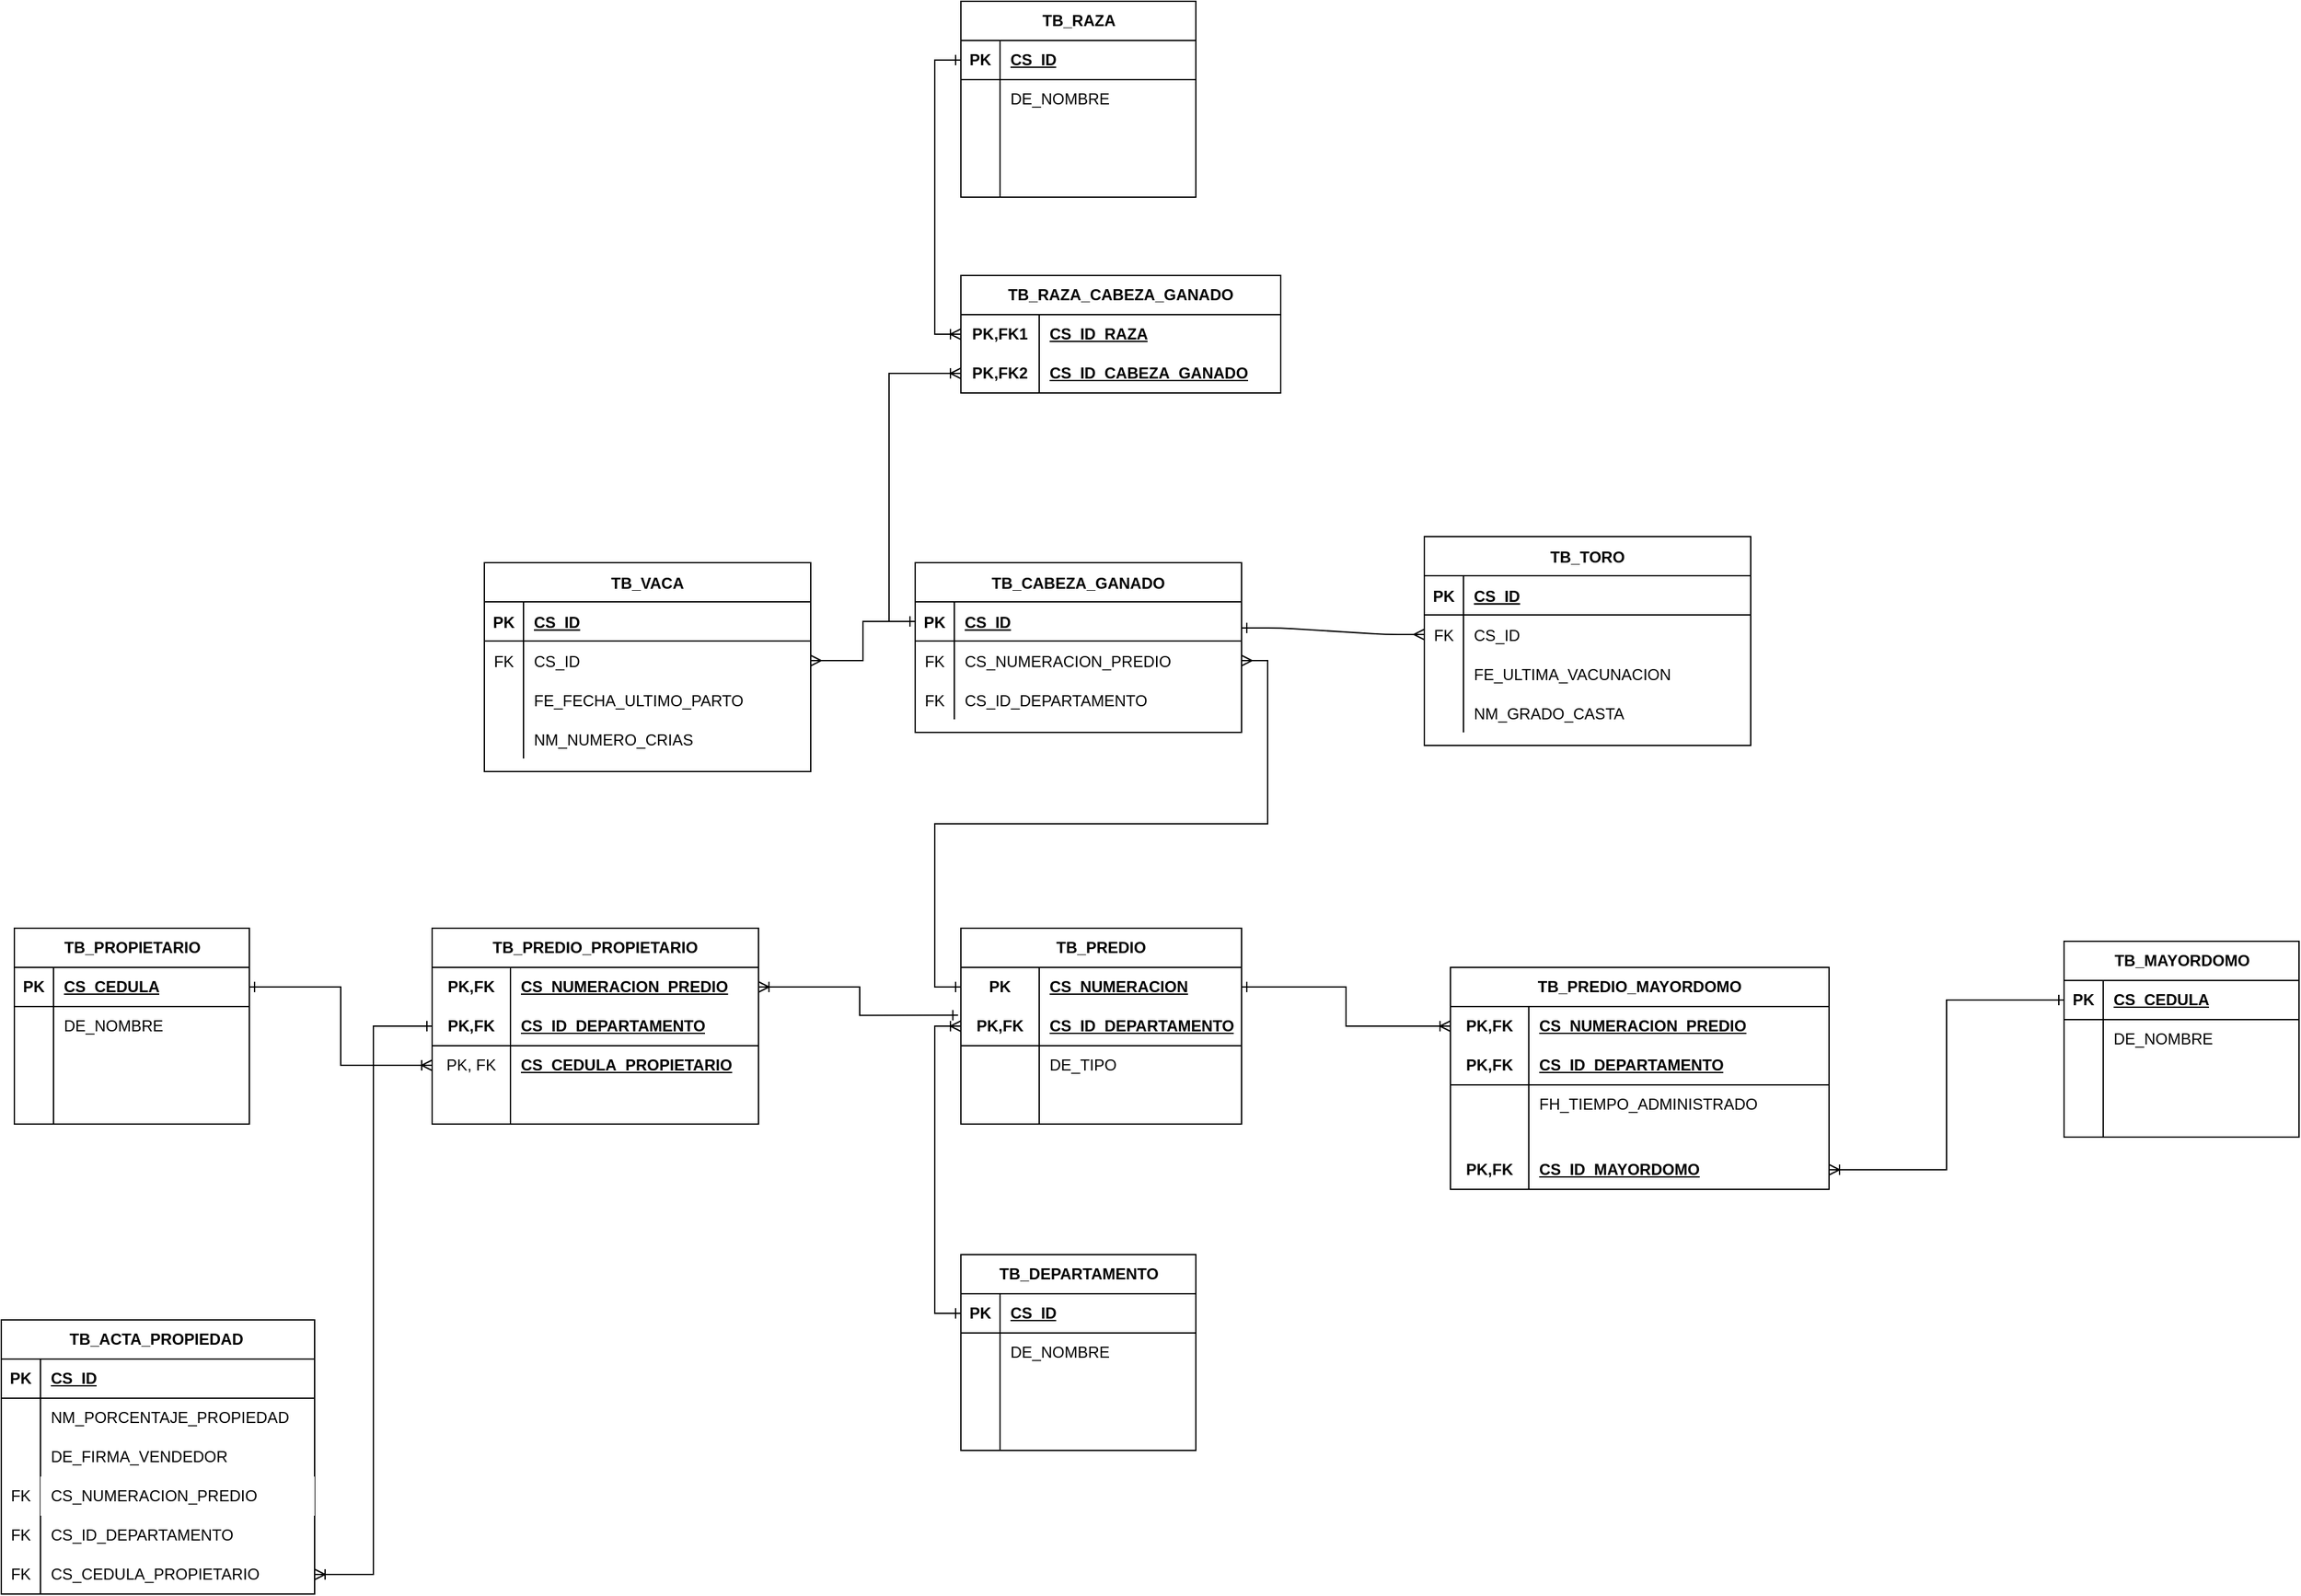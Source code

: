 <mxfile version="24.0.1" type="github" pages="2">
  <diagram id="R2lEEEUBdFMjLlhIrx00" name="ER">
    <mxGraphModel dx="1953" dy="1715" grid="1" gridSize="10" guides="1" tooltips="1" connect="1" arrows="1" fold="1" page="1" pageScale="1" pageWidth="850" pageHeight="1100" math="0" shadow="0" extFonts="Permanent Marker^https://fonts.googleapis.com/css?family=Permanent+Marker">
      <root>
        <mxCell id="0" />
        <mxCell id="1" parent="0" />
        <mxCell id="C-vyLk0tnHw3VtMMgP7b-12" value="" style="edgeStyle=entityRelationEdgeStyle;endArrow=ERmany;startArrow=ERone;endFill=0;startFill=0;" parent="1" target="C-vyLk0tnHw3VtMMgP7b-17" edge="1">
          <mxGeometry width="100" height="100" relative="1" as="geometry">
            <mxPoint x="700" y="170" as="sourcePoint" />
            <mxPoint x="460" y="205" as="targetPoint" />
          </mxGeometry>
        </mxCell>
        <mxCell id="C-vyLk0tnHw3VtMMgP7b-2" value="TB_CABEZA_GANADO" style="shape=table;startSize=30;container=1;collapsible=1;childLayout=tableLayout;fixedRows=1;rowLines=0;fontStyle=1;align=center;resizeLast=1;" parent="1" vertex="1">
          <mxGeometry x="450" y="120" width="250" height="130" as="geometry" />
        </mxCell>
        <mxCell id="C-vyLk0tnHw3VtMMgP7b-3" value="" style="shape=partialRectangle;collapsible=0;dropTarget=0;pointerEvents=0;fillColor=none;points=[[0,0.5],[1,0.5]];portConstraint=eastwest;top=0;left=0;right=0;bottom=1;" parent="C-vyLk0tnHw3VtMMgP7b-2" vertex="1">
          <mxGeometry y="30" width="250" height="30" as="geometry" />
        </mxCell>
        <mxCell id="C-vyLk0tnHw3VtMMgP7b-4" value="PK" style="shape=partialRectangle;overflow=hidden;connectable=0;fillColor=none;top=0;left=0;bottom=0;right=0;fontStyle=1;" parent="C-vyLk0tnHw3VtMMgP7b-3" vertex="1">
          <mxGeometry width="30" height="30" as="geometry">
            <mxRectangle width="30" height="30" as="alternateBounds" />
          </mxGeometry>
        </mxCell>
        <mxCell id="C-vyLk0tnHw3VtMMgP7b-5" value="CS_ID" style="shape=partialRectangle;overflow=hidden;connectable=0;fillColor=none;top=0;left=0;bottom=0;right=0;align=left;spacingLeft=6;fontStyle=5;" parent="C-vyLk0tnHw3VtMMgP7b-3" vertex="1">
          <mxGeometry x="30" width="220" height="30" as="geometry">
            <mxRectangle width="220" height="30" as="alternateBounds" />
          </mxGeometry>
        </mxCell>
        <mxCell id="C-vyLk0tnHw3VtMMgP7b-6" value="" style="shape=partialRectangle;collapsible=0;dropTarget=0;pointerEvents=0;fillColor=none;points=[[0,0.5],[1,0.5]];portConstraint=eastwest;top=0;left=0;right=0;bottom=0;" parent="C-vyLk0tnHw3VtMMgP7b-2" vertex="1">
          <mxGeometry y="60" width="250" height="30" as="geometry" />
        </mxCell>
        <mxCell id="C-vyLk0tnHw3VtMMgP7b-7" value="FK" style="shape=partialRectangle;overflow=hidden;connectable=0;fillColor=none;top=0;left=0;bottom=0;right=0;" parent="C-vyLk0tnHw3VtMMgP7b-6" vertex="1">
          <mxGeometry width="30" height="30" as="geometry">
            <mxRectangle width="30" height="30" as="alternateBounds" />
          </mxGeometry>
        </mxCell>
        <mxCell id="C-vyLk0tnHw3VtMMgP7b-8" value="CS_NUMERACION_PREDIO" style="shape=partialRectangle;overflow=hidden;connectable=0;fillColor=none;top=0;left=0;bottom=0;right=0;align=left;spacingLeft=6;" parent="C-vyLk0tnHw3VtMMgP7b-6" vertex="1">
          <mxGeometry x="30" width="220" height="30" as="geometry">
            <mxRectangle width="220" height="30" as="alternateBounds" />
          </mxGeometry>
        </mxCell>
        <mxCell id="C-vyLk0tnHw3VtMMgP7b-9" value="" style="shape=partialRectangle;collapsible=0;dropTarget=0;pointerEvents=0;fillColor=none;points=[[0,0.5],[1,0.5]];portConstraint=eastwest;top=0;left=0;right=0;bottom=0;" parent="C-vyLk0tnHw3VtMMgP7b-2" vertex="1">
          <mxGeometry y="90" width="250" height="30" as="geometry" />
        </mxCell>
        <mxCell id="C-vyLk0tnHw3VtMMgP7b-10" value="FK" style="shape=partialRectangle;overflow=hidden;connectable=0;fillColor=none;top=0;left=0;bottom=0;right=0;" parent="C-vyLk0tnHw3VtMMgP7b-9" vertex="1">
          <mxGeometry width="30" height="30" as="geometry">
            <mxRectangle width="30" height="30" as="alternateBounds" />
          </mxGeometry>
        </mxCell>
        <mxCell id="C-vyLk0tnHw3VtMMgP7b-11" value="CS_ID_DEPARTAMENTO" style="shape=partialRectangle;overflow=hidden;connectable=0;fillColor=none;top=0;left=0;bottom=0;right=0;align=left;spacingLeft=6;" parent="C-vyLk0tnHw3VtMMgP7b-9" vertex="1">
          <mxGeometry x="30" width="220" height="30" as="geometry">
            <mxRectangle width="220" height="30" as="alternateBounds" />
          </mxGeometry>
        </mxCell>
        <mxCell id="C-vyLk0tnHw3VtMMgP7b-13" value="TB_TORO" style="shape=table;startSize=30;container=1;collapsible=1;childLayout=tableLayout;fixedRows=1;rowLines=0;fontStyle=1;align=center;resizeLast=1;" parent="1" vertex="1">
          <mxGeometry x="840" y="100" width="250" height="160" as="geometry" />
        </mxCell>
        <mxCell id="C-vyLk0tnHw3VtMMgP7b-14" value="" style="shape=partialRectangle;collapsible=0;dropTarget=0;pointerEvents=0;fillColor=none;points=[[0,0.5],[1,0.5]];portConstraint=eastwest;top=0;left=0;right=0;bottom=1;" parent="C-vyLk0tnHw3VtMMgP7b-13" vertex="1">
          <mxGeometry y="30" width="250" height="30" as="geometry" />
        </mxCell>
        <mxCell id="C-vyLk0tnHw3VtMMgP7b-15" value="PK" style="shape=partialRectangle;overflow=hidden;connectable=0;fillColor=none;top=0;left=0;bottom=0;right=0;fontStyle=1;" parent="C-vyLk0tnHw3VtMMgP7b-14" vertex="1">
          <mxGeometry width="30" height="30" as="geometry">
            <mxRectangle width="30" height="30" as="alternateBounds" />
          </mxGeometry>
        </mxCell>
        <mxCell id="C-vyLk0tnHw3VtMMgP7b-16" value="CS_ID" style="shape=partialRectangle;overflow=hidden;connectable=0;fillColor=none;top=0;left=0;bottom=0;right=0;align=left;spacingLeft=6;fontStyle=5;" parent="C-vyLk0tnHw3VtMMgP7b-14" vertex="1">
          <mxGeometry x="30" width="220" height="30" as="geometry">
            <mxRectangle width="220" height="30" as="alternateBounds" />
          </mxGeometry>
        </mxCell>
        <mxCell id="C-vyLk0tnHw3VtMMgP7b-17" value="" style="shape=partialRectangle;collapsible=0;dropTarget=0;pointerEvents=0;fillColor=none;points=[[0,0.5],[1,0.5]];portConstraint=eastwest;top=0;left=0;right=0;bottom=0;" parent="C-vyLk0tnHw3VtMMgP7b-13" vertex="1">
          <mxGeometry y="60" width="250" height="30" as="geometry" />
        </mxCell>
        <mxCell id="C-vyLk0tnHw3VtMMgP7b-18" value="FK" style="shape=partialRectangle;overflow=hidden;connectable=0;fillColor=none;top=0;left=0;bottom=0;right=0;" parent="C-vyLk0tnHw3VtMMgP7b-17" vertex="1">
          <mxGeometry width="30" height="30" as="geometry">
            <mxRectangle width="30" height="30" as="alternateBounds" />
          </mxGeometry>
        </mxCell>
        <mxCell id="C-vyLk0tnHw3VtMMgP7b-19" value="CS_ID" style="shape=partialRectangle;overflow=hidden;connectable=0;fillColor=none;top=0;left=0;bottom=0;right=0;align=left;spacingLeft=6;" parent="C-vyLk0tnHw3VtMMgP7b-17" vertex="1">
          <mxGeometry x="30" width="220" height="30" as="geometry">
            <mxRectangle width="220" height="30" as="alternateBounds" />
          </mxGeometry>
        </mxCell>
        <mxCell id="C-vyLk0tnHw3VtMMgP7b-20" value="" style="shape=partialRectangle;collapsible=0;dropTarget=0;pointerEvents=0;fillColor=none;points=[[0,0.5],[1,0.5]];portConstraint=eastwest;top=0;left=0;right=0;bottom=0;" parent="C-vyLk0tnHw3VtMMgP7b-13" vertex="1">
          <mxGeometry y="90" width="250" height="30" as="geometry" />
        </mxCell>
        <mxCell id="C-vyLk0tnHw3VtMMgP7b-21" value="" style="shape=partialRectangle;overflow=hidden;connectable=0;fillColor=none;top=0;left=0;bottom=0;right=0;" parent="C-vyLk0tnHw3VtMMgP7b-20" vertex="1">
          <mxGeometry width="30" height="30" as="geometry">
            <mxRectangle width="30" height="30" as="alternateBounds" />
          </mxGeometry>
        </mxCell>
        <mxCell id="C-vyLk0tnHw3VtMMgP7b-22" value="FE_ULTIMA_VACUNACION" style="shape=partialRectangle;overflow=hidden;connectable=0;fillColor=none;top=0;left=0;bottom=0;right=0;align=left;spacingLeft=6;" parent="C-vyLk0tnHw3VtMMgP7b-20" vertex="1">
          <mxGeometry x="30" width="220" height="30" as="geometry">
            <mxRectangle width="220" height="30" as="alternateBounds" />
          </mxGeometry>
        </mxCell>
        <mxCell id="R_ThrmCa08kPKpuSTCTt-32" value="" style="shape=partialRectangle;collapsible=0;dropTarget=0;pointerEvents=0;fillColor=none;points=[[0,0.5],[1,0.5]];portConstraint=eastwest;top=0;left=0;right=0;bottom=0;" parent="C-vyLk0tnHw3VtMMgP7b-13" vertex="1">
          <mxGeometry y="120" width="250" height="30" as="geometry" />
        </mxCell>
        <mxCell id="R_ThrmCa08kPKpuSTCTt-33" value="" style="shape=partialRectangle;overflow=hidden;connectable=0;fillColor=none;top=0;left=0;bottom=0;right=0;" parent="R_ThrmCa08kPKpuSTCTt-32" vertex="1">
          <mxGeometry width="30" height="30" as="geometry">
            <mxRectangle width="30" height="30" as="alternateBounds" />
          </mxGeometry>
        </mxCell>
        <mxCell id="R_ThrmCa08kPKpuSTCTt-34" value="NM_GRADO_CASTA" style="shape=partialRectangle;overflow=hidden;connectable=0;fillColor=none;top=0;left=0;bottom=0;right=0;align=left;spacingLeft=6;" parent="R_ThrmCa08kPKpuSTCTt-32" vertex="1">
          <mxGeometry x="30" width="220" height="30" as="geometry">
            <mxRectangle width="220" height="30" as="alternateBounds" />
          </mxGeometry>
        </mxCell>
        <mxCell id="C-vyLk0tnHw3VtMMgP7b-23" value="TB_VACA" style="shape=table;startSize=30;container=1;collapsible=1;childLayout=tableLayout;fixedRows=1;rowLines=0;fontStyle=1;align=center;resizeLast=1;" parent="1" vertex="1">
          <mxGeometry x="120" y="120" width="250" height="160" as="geometry" />
        </mxCell>
        <mxCell id="C-vyLk0tnHw3VtMMgP7b-24" value="" style="shape=partialRectangle;collapsible=0;dropTarget=0;pointerEvents=0;fillColor=none;points=[[0,0.5],[1,0.5]];portConstraint=eastwest;top=0;left=0;right=0;bottom=1;" parent="C-vyLk0tnHw3VtMMgP7b-23" vertex="1">
          <mxGeometry y="30" width="250" height="30" as="geometry" />
        </mxCell>
        <mxCell id="C-vyLk0tnHw3VtMMgP7b-25" value="PK" style="shape=partialRectangle;overflow=hidden;connectable=0;fillColor=none;top=0;left=0;bottom=0;right=0;fontStyle=1;" parent="C-vyLk0tnHw3VtMMgP7b-24" vertex="1">
          <mxGeometry width="30" height="30" as="geometry">
            <mxRectangle width="30" height="30" as="alternateBounds" />
          </mxGeometry>
        </mxCell>
        <mxCell id="C-vyLk0tnHw3VtMMgP7b-26" value="CS_ID" style="shape=partialRectangle;overflow=hidden;connectable=0;fillColor=none;top=0;left=0;bottom=0;right=0;align=left;spacingLeft=6;fontStyle=5;" parent="C-vyLk0tnHw3VtMMgP7b-24" vertex="1">
          <mxGeometry x="30" width="220" height="30" as="geometry">
            <mxRectangle width="220" height="30" as="alternateBounds" />
          </mxGeometry>
        </mxCell>
        <mxCell id="C-vyLk0tnHw3VtMMgP7b-27" value="" style="shape=partialRectangle;collapsible=0;dropTarget=0;pointerEvents=0;fillColor=none;points=[[0,0.5],[1,0.5]];portConstraint=eastwest;top=0;left=0;right=0;bottom=0;" parent="C-vyLk0tnHw3VtMMgP7b-23" vertex="1">
          <mxGeometry y="60" width="250" height="30" as="geometry" />
        </mxCell>
        <mxCell id="C-vyLk0tnHw3VtMMgP7b-28" value="FK" style="shape=partialRectangle;overflow=hidden;connectable=0;fillColor=none;top=0;left=0;bottom=0;right=0;" parent="C-vyLk0tnHw3VtMMgP7b-27" vertex="1">
          <mxGeometry width="30" height="30" as="geometry">
            <mxRectangle width="30" height="30" as="alternateBounds" />
          </mxGeometry>
        </mxCell>
        <mxCell id="C-vyLk0tnHw3VtMMgP7b-29" value="CS_ID" style="shape=partialRectangle;overflow=hidden;connectable=0;fillColor=none;top=0;left=0;bottom=0;right=0;align=left;spacingLeft=6;" parent="C-vyLk0tnHw3VtMMgP7b-27" vertex="1">
          <mxGeometry x="30" width="220" height="30" as="geometry">
            <mxRectangle width="220" height="30" as="alternateBounds" />
          </mxGeometry>
        </mxCell>
        <mxCell id="R_ThrmCa08kPKpuSTCTt-25" value="" style="shape=partialRectangle;collapsible=0;dropTarget=0;pointerEvents=0;fillColor=none;points=[[0,0.5],[1,0.5]];portConstraint=eastwest;top=0;left=0;right=0;bottom=0;" parent="C-vyLk0tnHw3VtMMgP7b-23" vertex="1">
          <mxGeometry y="90" width="250" height="30" as="geometry" />
        </mxCell>
        <mxCell id="R_ThrmCa08kPKpuSTCTt-26" value="" style="shape=partialRectangle;overflow=hidden;connectable=0;fillColor=none;top=0;left=0;bottom=0;right=0;" parent="R_ThrmCa08kPKpuSTCTt-25" vertex="1">
          <mxGeometry width="30" height="30" as="geometry">
            <mxRectangle width="30" height="30" as="alternateBounds" />
          </mxGeometry>
        </mxCell>
        <mxCell id="R_ThrmCa08kPKpuSTCTt-27" value="FE_FECHA_ULTIMO_PARTO" style="shape=partialRectangle;overflow=hidden;connectable=0;fillColor=none;top=0;left=0;bottom=0;right=0;align=left;spacingLeft=6;" parent="R_ThrmCa08kPKpuSTCTt-25" vertex="1">
          <mxGeometry x="30" width="220" height="30" as="geometry">
            <mxRectangle width="220" height="30" as="alternateBounds" />
          </mxGeometry>
        </mxCell>
        <mxCell id="R_ThrmCa08kPKpuSTCTt-28" value="" style="shape=partialRectangle;collapsible=0;dropTarget=0;pointerEvents=0;fillColor=none;points=[[0,0.5],[1,0.5]];portConstraint=eastwest;top=0;left=0;right=0;bottom=0;" parent="C-vyLk0tnHw3VtMMgP7b-23" vertex="1">
          <mxGeometry y="120" width="250" height="30" as="geometry" />
        </mxCell>
        <mxCell id="R_ThrmCa08kPKpuSTCTt-29" value="" style="shape=partialRectangle;overflow=hidden;connectable=0;fillColor=none;top=0;left=0;bottom=0;right=0;" parent="R_ThrmCa08kPKpuSTCTt-28" vertex="1">
          <mxGeometry width="30" height="30" as="geometry">
            <mxRectangle width="30" height="30" as="alternateBounds" />
          </mxGeometry>
        </mxCell>
        <mxCell id="R_ThrmCa08kPKpuSTCTt-30" value="NM_NUMERO_CRIAS" style="shape=partialRectangle;overflow=hidden;connectable=0;fillColor=none;top=0;left=0;bottom=0;right=0;align=left;spacingLeft=6;" parent="R_ThrmCa08kPKpuSTCTt-28" vertex="1">
          <mxGeometry x="30" width="220" height="30" as="geometry">
            <mxRectangle width="220" height="30" as="alternateBounds" />
          </mxGeometry>
        </mxCell>
        <mxCell id="R_ThrmCa08kPKpuSTCTt-1" value="TB_RAZA" style="shape=table;startSize=30;container=1;collapsible=1;childLayout=tableLayout;fixedRows=1;rowLines=0;fontStyle=1;align=center;resizeLast=1;html=1;" parent="1" vertex="1">
          <mxGeometry x="485" y="-310" width="180" height="150" as="geometry" />
        </mxCell>
        <mxCell id="R_ThrmCa08kPKpuSTCTt-2" value="" style="shape=tableRow;horizontal=0;startSize=0;swimlaneHead=0;swimlaneBody=0;fillColor=none;collapsible=0;dropTarget=0;points=[[0,0.5],[1,0.5]];portConstraint=eastwest;top=0;left=0;right=0;bottom=1;" parent="R_ThrmCa08kPKpuSTCTt-1" vertex="1">
          <mxGeometry y="30" width="180" height="30" as="geometry" />
        </mxCell>
        <mxCell id="R_ThrmCa08kPKpuSTCTt-3" value="PK" style="shape=partialRectangle;connectable=0;fillColor=none;top=0;left=0;bottom=0;right=0;fontStyle=1;overflow=hidden;whiteSpace=wrap;html=1;" parent="R_ThrmCa08kPKpuSTCTt-2" vertex="1">
          <mxGeometry width="30" height="30" as="geometry">
            <mxRectangle width="30" height="30" as="alternateBounds" />
          </mxGeometry>
        </mxCell>
        <mxCell id="R_ThrmCa08kPKpuSTCTt-4" value="CS_ID" style="shape=partialRectangle;connectable=0;fillColor=none;top=0;left=0;bottom=0;right=0;align=left;spacingLeft=6;fontStyle=5;overflow=hidden;whiteSpace=wrap;html=1;" parent="R_ThrmCa08kPKpuSTCTt-2" vertex="1">
          <mxGeometry x="30" width="150" height="30" as="geometry">
            <mxRectangle width="150" height="30" as="alternateBounds" />
          </mxGeometry>
        </mxCell>
        <mxCell id="R_ThrmCa08kPKpuSTCTt-5" value="" style="shape=tableRow;horizontal=0;startSize=0;swimlaneHead=0;swimlaneBody=0;fillColor=none;collapsible=0;dropTarget=0;points=[[0,0.5],[1,0.5]];portConstraint=eastwest;top=0;left=0;right=0;bottom=0;" parent="R_ThrmCa08kPKpuSTCTt-1" vertex="1">
          <mxGeometry y="60" width="180" height="30" as="geometry" />
        </mxCell>
        <mxCell id="R_ThrmCa08kPKpuSTCTt-6" value="" style="shape=partialRectangle;connectable=0;fillColor=none;top=0;left=0;bottom=0;right=0;editable=1;overflow=hidden;whiteSpace=wrap;html=1;" parent="R_ThrmCa08kPKpuSTCTt-5" vertex="1">
          <mxGeometry width="30" height="30" as="geometry">
            <mxRectangle width="30" height="30" as="alternateBounds" />
          </mxGeometry>
        </mxCell>
        <mxCell id="R_ThrmCa08kPKpuSTCTt-7" value="DE_NOMBRE" style="shape=partialRectangle;connectable=0;fillColor=none;top=0;left=0;bottom=0;right=0;align=left;spacingLeft=6;overflow=hidden;whiteSpace=wrap;html=1;" parent="R_ThrmCa08kPKpuSTCTt-5" vertex="1">
          <mxGeometry x="30" width="150" height="30" as="geometry">
            <mxRectangle width="150" height="30" as="alternateBounds" />
          </mxGeometry>
        </mxCell>
        <mxCell id="R_ThrmCa08kPKpuSTCTt-8" value="" style="shape=tableRow;horizontal=0;startSize=0;swimlaneHead=0;swimlaneBody=0;fillColor=none;collapsible=0;dropTarget=0;points=[[0,0.5],[1,0.5]];portConstraint=eastwest;top=0;left=0;right=0;bottom=0;" parent="R_ThrmCa08kPKpuSTCTt-1" vertex="1">
          <mxGeometry y="90" width="180" height="30" as="geometry" />
        </mxCell>
        <mxCell id="R_ThrmCa08kPKpuSTCTt-9" value="" style="shape=partialRectangle;connectable=0;fillColor=none;top=0;left=0;bottom=0;right=0;editable=1;overflow=hidden;whiteSpace=wrap;html=1;" parent="R_ThrmCa08kPKpuSTCTt-8" vertex="1">
          <mxGeometry width="30" height="30" as="geometry">
            <mxRectangle width="30" height="30" as="alternateBounds" />
          </mxGeometry>
        </mxCell>
        <mxCell id="R_ThrmCa08kPKpuSTCTt-10" value="" style="shape=partialRectangle;connectable=0;fillColor=none;top=0;left=0;bottom=0;right=0;align=left;spacingLeft=6;overflow=hidden;whiteSpace=wrap;html=1;" parent="R_ThrmCa08kPKpuSTCTt-8" vertex="1">
          <mxGeometry x="30" width="150" height="30" as="geometry">
            <mxRectangle width="150" height="30" as="alternateBounds" />
          </mxGeometry>
        </mxCell>
        <mxCell id="R_ThrmCa08kPKpuSTCTt-11" value="" style="shape=tableRow;horizontal=0;startSize=0;swimlaneHead=0;swimlaneBody=0;fillColor=none;collapsible=0;dropTarget=0;points=[[0,0.5],[1,0.5]];portConstraint=eastwest;top=0;left=0;right=0;bottom=0;" parent="R_ThrmCa08kPKpuSTCTt-1" vertex="1">
          <mxGeometry y="120" width="180" height="30" as="geometry" />
        </mxCell>
        <mxCell id="R_ThrmCa08kPKpuSTCTt-12" value="" style="shape=partialRectangle;connectable=0;fillColor=none;top=0;left=0;bottom=0;right=0;editable=1;overflow=hidden;whiteSpace=wrap;html=1;" parent="R_ThrmCa08kPKpuSTCTt-11" vertex="1">
          <mxGeometry width="30" height="30" as="geometry">
            <mxRectangle width="30" height="30" as="alternateBounds" />
          </mxGeometry>
        </mxCell>
        <mxCell id="R_ThrmCa08kPKpuSTCTt-13" value="" style="shape=partialRectangle;connectable=0;fillColor=none;top=0;left=0;bottom=0;right=0;align=left;spacingLeft=6;overflow=hidden;whiteSpace=wrap;html=1;" parent="R_ThrmCa08kPKpuSTCTt-11" vertex="1">
          <mxGeometry x="30" width="150" height="30" as="geometry">
            <mxRectangle width="150" height="30" as="alternateBounds" />
          </mxGeometry>
        </mxCell>
        <mxCell id="R_ThrmCa08kPKpuSTCTt-31" style="edgeStyle=orthogonalEdgeStyle;rounded=0;orthogonalLoop=1;jettySize=auto;html=1;entryX=0;entryY=0.5;entryDx=0;entryDy=0;startArrow=ERmany;startFill=0;endArrow=ERone;endFill=0;" parent="1" source="C-vyLk0tnHw3VtMMgP7b-27" target="C-vyLk0tnHw3VtMMgP7b-3" edge="1">
          <mxGeometry relative="1" as="geometry" />
        </mxCell>
        <mxCell id="R_ThrmCa08kPKpuSTCTt-51" value="TB_RAZA_CABEZA_GANADO" style="shape=table;startSize=30;container=1;collapsible=1;childLayout=tableLayout;fixedRows=1;rowLines=0;fontStyle=1;align=center;resizeLast=1;html=1;whiteSpace=wrap;" parent="1" vertex="1">
          <mxGeometry x="485" y="-100" width="245" height="90" as="geometry" />
        </mxCell>
        <mxCell id="R_ThrmCa08kPKpuSTCTt-52" value="" style="shape=tableRow;horizontal=0;startSize=0;swimlaneHead=0;swimlaneBody=0;fillColor=none;collapsible=0;dropTarget=0;points=[[0,0.5],[1,0.5]];portConstraint=eastwest;top=0;left=0;right=0;bottom=0;html=1;" parent="R_ThrmCa08kPKpuSTCTt-51" vertex="1">
          <mxGeometry y="30" width="245" height="30" as="geometry" />
        </mxCell>
        <mxCell id="R_ThrmCa08kPKpuSTCTt-53" value="PK,FK1" style="shape=partialRectangle;connectable=0;fillColor=none;top=0;left=0;bottom=0;right=0;fontStyle=1;overflow=hidden;html=1;whiteSpace=wrap;" parent="R_ThrmCa08kPKpuSTCTt-52" vertex="1">
          <mxGeometry width="60" height="30" as="geometry">
            <mxRectangle width="60" height="30" as="alternateBounds" />
          </mxGeometry>
        </mxCell>
        <mxCell id="R_ThrmCa08kPKpuSTCTt-54" value="CS_ID_RAZA" style="shape=partialRectangle;connectable=0;fillColor=none;top=0;left=0;bottom=0;right=0;align=left;spacingLeft=6;fontStyle=5;overflow=hidden;html=1;whiteSpace=wrap;" parent="R_ThrmCa08kPKpuSTCTt-52" vertex="1">
          <mxGeometry x="60" width="185" height="30" as="geometry">
            <mxRectangle width="185" height="30" as="alternateBounds" />
          </mxGeometry>
        </mxCell>
        <mxCell id="R_ThrmCa08kPKpuSTCTt-55" value="" style="shape=tableRow;horizontal=0;startSize=0;swimlaneHead=0;swimlaneBody=0;fillColor=none;collapsible=0;dropTarget=0;points=[[0,0.5],[1,0.5]];portConstraint=eastwest;top=0;left=0;right=0;bottom=1;html=1;" parent="R_ThrmCa08kPKpuSTCTt-51" vertex="1">
          <mxGeometry y="60" width="245" height="30" as="geometry" />
        </mxCell>
        <mxCell id="R_ThrmCa08kPKpuSTCTt-56" value="PK,FK2" style="shape=partialRectangle;connectable=0;fillColor=none;top=0;left=0;bottom=0;right=0;fontStyle=1;overflow=hidden;html=1;whiteSpace=wrap;" parent="R_ThrmCa08kPKpuSTCTt-55" vertex="1">
          <mxGeometry width="60" height="30" as="geometry">
            <mxRectangle width="60" height="30" as="alternateBounds" />
          </mxGeometry>
        </mxCell>
        <mxCell id="R_ThrmCa08kPKpuSTCTt-57" value="CS_ID_CABEZA_GANADO" style="shape=partialRectangle;connectable=0;fillColor=none;top=0;left=0;bottom=0;right=0;align=left;spacingLeft=6;fontStyle=5;overflow=hidden;html=1;whiteSpace=wrap;" parent="R_ThrmCa08kPKpuSTCTt-55" vertex="1">
          <mxGeometry x="60" width="185" height="30" as="geometry">
            <mxRectangle width="185" height="30" as="alternateBounds" />
          </mxGeometry>
        </mxCell>
        <mxCell id="R_ThrmCa08kPKpuSTCTt-64" style="edgeStyle=orthogonalEdgeStyle;rounded=0;orthogonalLoop=1;jettySize=auto;html=1;entryX=0;entryY=0.5;entryDx=0;entryDy=0;startArrow=ERoneToMany;startFill=0;endArrow=ERone;endFill=0;" parent="1" source="R_ThrmCa08kPKpuSTCTt-52" target="R_ThrmCa08kPKpuSTCTt-2" edge="1">
          <mxGeometry relative="1" as="geometry" />
        </mxCell>
        <mxCell id="R_ThrmCa08kPKpuSTCTt-65" style="edgeStyle=orthogonalEdgeStyle;rounded=0;orthogonalLoop=1;jettySize=auto;html=1;entryX=0;entryY=0.5;entryDx=0;entryDy=0;startArrow=ERoneToMany;startFill=0;endArrow=ERone;endFill=0;" parent="1" source="R_ThrmCa08kPKpuSTCTt-55" target="C-vyLk0tnHw3VtMMgP7b-3" edge="1">
          <mxGeometry relative="1" as="geometry" />
        </mxCell>
        <mxCell id="R_ThrmCa08kPKpuSTCTt-66" value="TB_PREDIO" style="shape=table;startSize=30;container=1;collapsible=1;childLayout=tableLayout;fixedRows=1;rowLines=0;fontStyle=1;align=center;resizeLast=1;html=1;whiteSpace=wrap;" parent="1" vertex="1">
          <mxGeometry x="485" y="400" width="215" height="150" as="geometry" />
        </mxCell>
        <mxCell id="R_ThrmCa08kPKpuSTCTt-67" value="" style="shape=tableRow;horizontal=0;startSize=0;swimlaneHead=0;swimlaneBody=0;fillColor=none;collapsible=0;dropTarget=0;points=[[0,0.5],[1,0.5]];portConstraint=eastwest;top=0;left=0;right=0;bottom=0;html=1;" parent="R_ThrmCa08kPKpuSTCTt-66" vertex="1">
          <mxGeometry y="30" width="215" height="30" as="geometry" />
        </mxCell>
        <mxCell id="R_ThrmCa08kPKpuSTCTt-68" value="PK" style="shape=partialRectangle;connectable=0;fillColor=none;top=0;left=0;bottom=0;right=0;fontStyle=1;overflow=hidden;html=1;whiteSpace=wrap;" parent="R_ThrmCa08kPKpuSTCTt-67" vertex="1">
          <mxGeometry width="60" height="30" as="geometry">
            <mxRectangle width="60" height="30" as="alternateBounds" />
          </mxGeometry>
        </mxCell>
        <mxCell id="R_ThrmCa08kPKpuSTCTt-69" value="CS_NUMERACION" style="shape=partialRectangle;connectable=0;fillColor=none;top=0;left=0;bottom=0;right=0;align=left;spacingLeft=6;fontStyle=5;overflow=hidden;html=1;whiteSpace=wrap;" parent="R_ThrmCa08kPKpuSTCTt-67" vertex="1">
          <mxGeometry x="60" width="155" height="30" as="geometry">
            <mxRectangle width="155" height="30" as="alternateBounds" />
          </mxGeometry>
        </mxCell>
        <mxCell id="R_ThrmCa08kPKpuSTCTt-70" value="" style="shape=tableRow;horizontal=0;startSize=0;swimlaneHead=0;swimlaneBody=0;fillColor=none;collapsible=0;dropTarget=0;points=[[0,0.5],[1,0.5]];portConstraint=eastwest;top=0;left=0;right=0;bottom=1;html=1;" parent="R_ThrmCa08kPKpuSTCTt-66" vertex="1">
          <mxGeometry y="60" width="215" height="30" as="geometry" />
        </mxCell>
        <mxCell id="R_ThrmCa08kPKpuSTCTt-71" value="PK,FK" style="shape=partialRectangle;connectable=0;fillColor=none;top=0;left=0;bottom=0;right=0;fontStyle=1;overflow=hidden;html=1;whiteSpace=wrap;" parent="R_ThrmCa08kPKpuSTCTt-70" vertex="1">
          <mxGeometry width="60" height="30" as="geometry">
            <mxRectangle width="60" height="30" as="alternateBounds" />
          </mxGeometry>
        </mxCell>
        <mxCell id="R_ThrmCa08kPKpuSTCTt-72" value="CS_ID_DEPARTAMENTO" style="shape=partialRectangle;connectable=0;fillColor=none;top=0;left=0;bottom=0;right=0;align=left;spacingLeft=6;fontStyle=5;overflow=hidden;html=1;whiteSpace=wrap;" parent="R_ThrmCa08kPKpuSTCTt-70" vertex="1">
          <mxGeometry x="60" width="155" height="30" as="geometry">
            <mxRectangle width="155" height="30" as="alternateBounds" />
          </mxGeometry>
        </mxCell>
        <mxCell id="R_ThrmCa08kPKpuSTCTt-73" value="" style="shape=tableRow;horizontal=0;startSize=0;swimlaneHead=0;swimlaneBody=0;fillColor=none;collapsible=0;dropTarget=0;points=[[0,0.5],[1,0.5]];portConstraint=eastwest;top=0;left=0;right=0;bottom=0;html=1;" parent="R_ThrmCa08kPKpuSTCTt-66" vertex="1">
          <mxGeometry y="90" width="215" height="30" as="geometry" />
        </mxCell>
        <mxCell id="R_ThrmCa08kPKpuSTCTt-74" value="" style="shape=partialRectangle;connectable=0;fillColor=none;top=0;left=0;bottom=0;right=0;editable=1;overflow=hidden;html=1;whiteSpace=wrap;" parent="R_ThrmCa08kPKpuSTCTt-73" vertex="1">
          <mxGeometry width="60" height="30" as="geometry">
            <mxRectangle width="60" height="30" as="alternateBounds" />
          </mxGeometry>
        </mxCell>
        <mxCell id="R_ThrmCa08kPKpuSTCTt-75" value="DE_TIPO" style="shape=partialRectangle;connectable=0;fillColor=none;top=0;left=0;bottom=0;right=0;align=left;spacingLeft=6;overflow=hidden;html=1;whiteSpace=wrap;" parent="R_ThrmCa08kPKpuSTCTt-73" vertex="1">
          <mxGeometry x="60" width="155" height="30" as="geometry">
            <mxRectangle width="155" height="30" as="alternateBounds" />
          </mxGeometry>
        </mxCell>
        <mxCell id="R_ThrmCa08kPKpuSTCTt-76" value="" style="shape=tableRow;horizontal=0;startSize=0;swimlaneHead=0;swimlaneBody=0;fillColor=none;collapsible=0;dropTarget=0;points=[[0,0.5],[1,0.5]];portConstraint=eastwest;top=0;left=0;right=0;bottom=0;html=1;" parent="R_ThrmCa08kPKpuSTCTt-66" vertex="1">
          <mxGeometry y="120" width="215" height="30" as="geometry" />
        </mxCell>
        <mxCell id="R_ThrmCa08kPKpuSTCTt-77" value="" style="shape=partialRectangle;connectable=0;fillColor=none;top=0;left=0;bottom=0;right=0;editable=1;overflow=hidden;html=1;whiteSpace=wrap;" parent="R_ThrmCa08kPKpuSTCTt-76" vertex="1">
          <mxGeometry width="60" height="30" as="geometry">
            <mxRectangle width="60" height="30" as="alternateBounds" />
          </mxGeometry>
        </mxCell>
        <mxCell id="R_ThrmCa08kPKpuSTCTt-78" value="" style="shape=partialRectangle;connectable=0;fillColor=none;top=0;left=0;bottom=0;right=0;align=left;spacingLeft=6;overflow=hidden;html=1;whiteSpace=wrap;" parent="R_ThrmCa08kPKpuSTCTt-76" vertex="1">
          <mxGeometry x="60" width="155" height="30" as="geometry">
            <mxRectangle width="155" height="30" as="alternateBounds" />
          </mxGeometry>
        </mxCell>
        <mxCell id="R_ThrmCa08kPKpuSTCTt-79" style="edgeStyle=orthogonalEdgeStyle;rounded=0;orthogonalLoop=1;jettySize=auto;html=1;entryX=0;entryY=0.5;entryDx=0;entryDy=0;startArrow=ERoneToMany;startFill=0;endArrow=ERone;endFill=0;" parent="1" source="R_ThrmCa08kPKpuSTCTt-70" target="R_ThrmCa08kPKpuSTCTt-81" edge="1">
          <mxGeometry relative="1" as="geometry">
            <mxPoint x="480" y="278.14" as="targetPoint" />
          </mxGeometry>
        </mxCell>
        <mxCell id="R_ThrmCa08kPKpuSTCTt-80" value="TB_DEPARTAMENTO" style="shape=table;startSize=30;container=1;collapsible=1;childLayout=tableLayout;fixedRows=1;rowLines=0;fontStyle=1;align=center;resizeLast=1;html=1;" parent="1" vertex="1">
          <mxGeometry x="485" y="650" width="180" height="150" as="geometry" />
        </mxCell>
        <mxCell id="R_ThrmCa08kPKpuSTCTt-81" value="" style="shape=tableRow;horizontal=0;startSize=0;swimlaneHead=0;swimlaneBody=0;fillColor=none;collapsible=0;dropTarget=0;points=[[0,0.5],[1,0.5]];portConstraint=eastwest;top=0;left=0;right=0;bottom=1;" parent="R_ThrmCa08kPKpuSTCTt-80" vertex="1">
          <mxGeometry y="30" width="180" height="30" as="geometry" />
        </mxCell>
        <mxCell id="R_ThrmCa08kPKpuSTCTt-82" value="PK" style="shape=partialRectangle;connectable=0;fillColor=none;top=0;left=0;bottom=0;right=0;fontStyle=1;overflow=hidden;whiteSpace=wrap;html=1;" parent="R_ThrmCa08kPKpuSTCTt-81" vertex="1">
          <mxGeometry width="30" height="30" as="geometry">
            <mxRectangle width="30" height="30" as="alternateBounds" />
          </mxGeometry>
        </mxCell>
        <mxCell id="R_ThrmCa08kPKpuSTCTt-83" value="CS_ID" style="shape=partialRectangle;connectable=0;fillColor=none;top=0;left=0;bottom=0;right=0;align=left;spacingLeft=6;fontStyle=5;overflow=hidden;whiteSpace=wrap;html=1;" parent="R_ThrmCa08kPKpuSTCTt-81" vertex="1">
          <mxGeometry x="30" width="150" height="30" as="geometry">
            <mxRectangle width="150" height="30" as="alternateBounds" />
          </mxGeometry>
        </mxCell>
        <mxCell id="R_ThrmCa08kPKpuSTCTt-84" value="" style="shape=tableRow;horizontal=0;startSize=0;swimlaneHead=0;swimlaneBody=0;fillColor=none;collapsible=0;dropTarget=0;points=[[0,0.5],[1,0.5]];portConstraint=eastwest;top=0;left=0;right=0;bottom=0;" parent="R_ThrmCa08kPKpuSTCTt-80" vertex="1">
          <mxGeometry y="60" width="180" height="30" as="geometry" />
        </mxCell>
        <mxCell id="R_ThrmCa08kPKpuSTCTt-85" value="" style="shape=partialRectangle;connectable=0;fillColor=none;top=0;left=0;bottom=0;right=0;editable=1;overflow=hidden;whiteSpace=wrap;html=1;" parent="R_ThrmCa08kPKpuSTCTt-84" vertex="1">
          <mxGeometry width="30" height="30" as="geometry">
            <mxRectangle width="30" height="30" as="alternateBounds" />
          </mxGeometry>
        </mxCell>
        <mxCell id="R_ThrmCa08kPKpuSTCTt-86" value="DE_NOMBRE" style="shape=partialRectangle;connectable=0;fillColor=none;top=0;left=0;bottom=0;right=0;align=left;spacingLeft=6;overflow=hidden;whiteSpace=wrap;html=1;" parent="R_ThrmCa08kPKpuSTCTt-84" vertex="1">
          <mxGeometry x="30" width="150" height="30" as="geometry">
            <mxRectangle width="150" height="30" as="alternateBounds" />
          </mxGeometry>
        </mxCell>
        <mxCell id="R_ThrmCa08kPKpuSTCTt-87" value="" style="shape=tableRow;horizontal=0;startSize=0;swimlaneHead=0;swimlaneBody=0;fillColor=none;collapsible=0;dropTarget=0;points=[[0,0.5],[1,0.5]];portConstraint=eastwest;top=0;left=0;right=0;bottom=0;" parent="R_ThrmCa08kPKpuSTCTt-80" vertex="1">
          <mxGeometry y="90" width="180" height="30" as="geometry" />
        </mxCell>
        <mxCell id="R_ThrmCa08kPKpuSTCTt-88" value="" style="shape=partialRectangle;connectable=0;fillColor=none;top=0;left=0;bottom=0;right=0;editable=1;overflow=hidden;whiteSpace=wrap;html=1;" parent="R_ThrmCa08kPKpuSTCTt-87" vertex="1">
          <mxGeometry width="30" height="30" as="geometry">
            <mxRectangle width="30" height="30" as="alternateBounds" />
          </mxGeometry>
        </mxCell>
        <mxCell id="R_ThrmCa08kPKpuSTCTt-89" value="" style="shape=partialRectangle;connectable=0;fillColor=none;top=0;left=0;bottom=0;right=0;align=left;spacingLeft=6;overflow=hidden;whiteSpace=wrap;html=1;" parent="R_ThrmCa08kPKpuSTCTt-87" vertex="1">
          <mxGeometry x="30" width="150" height="30" as="geometry">
            <mxRectangle width="150" height="30" as="alternateBounds" />
          </mxGeometry>
        </mxCell>
        <mxCell id="R_ThrmCa08kPKpuSTCTt-90" value="" style="shape=tableRow;horizontal=0;startSize=0;swimlaneHead=0;swimlaneBody=0;fillColor=none;collapsible=0;dropTarget=0;points=[[0,0.5],[1,0.5]];portConstraint=eastwest;top=0;left=0;right=0;bottom=0;" parent="R_ThrmCa08kPKpuSTCTt-80" vertex="1">
          <mxGeometry y="120" width="180" height="30" as="geometry" />
        </mxCell>
        <mxCell id="R_ThrmCa08kPKpuSTCTt-91" value="" style="shape=partialRectangle;connectable=0;fillColor=none;top=0;left=0;bottom=0;right=0;editable=1;overflow=hidden;whiteSpace=wrap;html=1;" parent="R_ThrmCa08kPKpuSTCTt-90" vertex="1">
          <mxGeometry width="30" height="30" as="geometry">
            <mxRectangle width="30" height="30" as="alternateBounds" />
          </mxGeometry>
        </mxCell>
        <mxCell id="R_ThrmCa08kPKpuSTCTt-92" value="" style="shape=partialRectangle;connectable=0;fillColor=none;top=0;left=0;bottom=0;right=0;align=left;spacingLeft=6;overflow=hidden;whiteSpace=wrap;html=1;" parent="R_ThrmCa08kPKpuSTCTt-90" vertex="1">
          <mxGeometry x="30" width="150" height="30" as="geometry">
            <mxRectangle width="150" height="30" as="alternateBounds" />
          </mxGeometry>
        </mxCell>
        <mxCell id="R_ThrmCa08kPKpuSTCTt-93" style="edgeStyle=orthogonalEdgeStyle;rounded=0;orthogonalLoop=1;jettySize=auto;html=1;entryX=0;entryY=0.5;entryDx=0;entryDy=0;endArrow=ERone;endFill=0;startArrow=ERmany;startFill=0;" parent="1" source="C-vyLk0tnHw3VtMMgP7b-6" target="R_ThrmCa08kPKpuSTCTt-67" edge="1">
          <mxGeometry relative="1" as="geometry" />
        </mxCell>
        <mxCell id="R_ThrmCa08kPKpuSTCTt-94" value="TB_MAYORDOMO" style="shape=table;startSize=30;container=1;collapsible=1;childLayout=tableLayout;fixedRows=1;rowLines=0;fontStyle=1;align=center;resizeLast=1;html=1;" parent="1" vertex="1">
          <mxGeometry x="1330" y="410" width="180" height="150" as="geometry" />
        </mxCell>
        <mxCell id="R_ThrmCa08kPKpuSTCTt-95" value="" style="shape=tableRow;horizontal=0;startSize=0;swimlaneHead=0;swimlaneBody=0;fillColor=none;collapsible=0;dropTarget=0;points=[[0,0.5],[1,0.5]];portConstraint=eastwest;top=0;left=0;right=0;bottom=1;" parent="R_ThrmCa08kPKpuSTCTt-94" vertex="1">
          <mxGeometry y="30" width="180" height="30" as="geometry" />
        </mxCell>
        <mxCell id="R_ThrmCa08kPKpuSTCTt-96" value="PK" style="shape=partialRectangle;connectable=0;fillColor=none;top=0;left=0;bottom=0;right=0;fontStyle=1;overflow=hidden;whiteSpace=wrap;html=1;" parent="R_ThrmCa08kPKpuSTCTt-95" vertex="1">
          <mxGeometry width="30" height="30" as="geometry">
            <mxRectangle width="30" height="30" as="alternateBounds" />
          </mxGeometry>
        </mxCell>
        <mxCell id="R_ThrmCa08kPKpuSTCTt-97" value="CS_CEDULA" style="shape=partialRectangle;connectable=0;fillColor=none;top=0;left=0;bottom=0;right=0;align=left;spacingLeft=6;fontStyle=5;overflow=hidden;whiteSpace=wrap;html=1;" parent="R_ThrmCa08kPKpuSTCTt-95" vertex="1">
          <mxGeometry x="30" width="150" height="30" as="geometry">
            <mxRectangle width="150" height="30" as="alternateBounds" />
          </mxGeometry>
        </mxCell>
        <mxCell id="R_ThrmCa08kPKpuSTCTt-98" value="" style="shape=tableRow;horizontal=0;startSize=0;swimlaneHead=0;swimlaneBody=0;fillColor=none;collapsible=0;dropTarget=0;points=[[0,0.5],[1,0.5]];portConstraint=eastwest;top=0;left=0;right=0;bottom=0;" parent="R_ThrmCa08kPKpuSTCTt-94" vertex="1">
          <mxGeometry y="60" width="180" height="30" as="geometry" />
        </mxCell>
        <mxCell id="R_ThrmCa08kPKpuSTCTt-99" value="" style="shape=partialRectangle;connectable=0;fillColor=none;top=0;left=0;bottom=0;right=0;editable=1;overflow=hidden;whiteSpace=wrap;html=1;" parent="R_ThrmCa08kPKpuSTCTt-98" vertex="1">
          <mxGeometry width="30" height="30" as="geometry">
            <mxRectangle width="30" height="30" as="alternateBounds" />
          </mxGeometry>
        </mxCell>
        <mxCell id="R_ThrmCa08kPKpuSTCTt-100" value="DE_NOMBRE" style="shape=partialRectangle;connectable=0;fillColor=none;top=0;left=0;bottom=0;right=0;align=left;spacingLeft=6;overflow=hidden;whiteSpace=wrap;html=1;" parent="R_ThrmCa08kPKpuSTCTt-98" vertex="1">
          <mxGeometry x="30" width="150" height="30" as="geometry">
            <mxRectangle width="150" height="30" as="alternateBounds" />
          </mxGeometry>
        </mxCell>
        <mxCell id="R_ThrmCa08kPKpuSTCTt-101" value="" style="shape=tableRow;horizontal=0;startSize=0;swimlaneHead=0;swimlaneBody=0;fillColor=none;collapsible=0;dropTarget=0;points=[[0,0.5],[1,0.5]];portConstraint=eastwest;top=0;left=0;right=0;bottom=0;" parent="R_ThrmCa08kPKpuSTCTt-94" vertex="1">
          <mxGeometry y="90" width="180" height="30" as="geometry" />
        </mxCell>
        <mxCell id="R_ThrmCa08kPKpuSTCTt-102" value="" style="shape=partialRectangle;connectable=0;fillColor=none;top=0;left=0;bottom=0;right=0;editable=1;overflow=hidden;whiteSpace=wrap;html=1;" parent="R_ThrmCa08kPKpuSTCTt-101" vertex="1">
          <mxGeometry width="30" height="30" as="geometry">
            <mxRectangle width="30" height="30" as="alternateBounds" />
          </mxGeometry>
        </mxCell>
        <mxCell id="R_ThrmCa08kPKpuSTCTt-103" value="" style="shape=partialRectangle;connectable=0;fillColor=none;top=0;left=0;bottom=0;right=0;align=left;spacingLeft=6;overflow=hidden;whiteSpace=wrap;html=1;" parent="R_ThrmCa08kPKpuSTCTt-101" vertex="1">
          <mxGeometry x="30" width="150" height="30" as="geometry">
            <mxRectangle width="150" height="30" as="alternateBounds" />
          </mxGeometry>
        </mxCell>
        <mxCell id="R_ThrmCa08kPKpuSTCTt-104" value="" style="shape=tableRow;horizontal=0;startSize=0;swimlaneHead=0;swimlaneBody=0;fillColor=none;collapsible=0;dropTarget=0;points=[[0,0.5],[1,0.5]];portConstraint=eastwest;top=0;left=0;right=0;bottom=0;" parent="R_ThrmCa08kPKpuSTCTt-94" vertex="1">
          <mxGeometry y="120" width="180" height="30" as="geometry" />
        </mxCell>
        <mxCell id="R_ThrmCa08kPKpuSTCTt-105" value="" style="shape=partialRectangle;connectable=0;fillColor=none;top=0;left=0;bottom=0;right=0;editable=1;overflow=hidden;whiteSpace=wrap;html=1;" parent="R_ThrmCa08kPKpuSTCTt-104" vertex="1">
          <mxGeometry width="30" height="30" as="geometry">
            <mxRectangle width="30" height="30" as="alternateBounds" />
          </mxGeometry>
        </mxCell>
        <mxCell id="R_ThrmCa08kPKpuSTCTt-106" value="" style="shape=partialRectangle;connectable=0;fillColor=none;top=0;left=0;bottom=0;right=0;align=left;spacingLeft=6;overflow=hidden;whiteSpace=wrap;html=1;" parent="R_ThrmCa08kPKpuSTCTt-104" vertex="1">
          <mxGeometry x="30" width="150" height="30" as="geometry">
            <mxRectangle width="150" height="30" as="alternateBounds" />
          </mxGeometry>
        </mxCell>
        <mxCell id="R_ThrmCa08kPKpuSTCTt-107" value="TB_PREDIO_MAYORDOMO" style="shape=table;startSize=30;container=1;collapsible=1;childLayout=tableLayout;fixedRows=1;rowLines=0;fontStyle=1;align=center;resizeLast=1;html=1;whiteSpace=wrap;" parent="1" vertex="1">
          <mxGeometry x="860" y="430" width="290" height="170" as="geometry" />
        </mxCell>
        <mxCell id="R_ThrmCa08kPKpuSTCTt-108" value="" style="shape=tableRow;horizontal=0;startSize=0;swimlaneHead=0;swimlaneBody=0;fillColor=none;collapsible=0;dropTarget=0;points=[[0,0.5],[1,0.5]];portConstraint=eastwest;top=0;left=0;right=0;bottom=0;html=1;" parent="R_ThrmCa08kPKpuSTCTt-107" vertex="1">
          <mxGeometry y="30" width="290" height="30" as="geometry" />
        </mxCell>
        <mxCell id="R_ThrmCa08kPKpuSTCTt-109" value="PK,FK" style="shape=partialRectangle;connectable=0;fillColor=none;top=0;left=0;bottom=0;right=0;fontStyle=1;overflow=hidden;html=1;whiteSpace=wrap;" parent="R_ThrmCa08kPKpuSTCTt-108" vertex="1">
          <mxGeometry width="60" height="30" as="geometry">
            <mxRectangle width="60" height="30" as="alternateBounds" />
          </mxGeometry>
        </mxCell>
        <mxCell id="R_ThrmCa08kPKpuSTCTt-110" value="CS_NUMERACION_PREDIO" style="shape=partialRectangle;connectable=0;fillColor=none;top=0;left=0;bottom=0;right=0;align=left;spacingLeft=6;fontStyle=5;overflow=hidden;html=1;whiteSpace=wrap;" parent="R_ThrmCa08kPKpuSTCTt-108" vertex="1">
          <mxGeometry x="60" width="230" height="30" as="geometry">
            <mxRectangle width="230" height="30" as="alternateBounds" />
          </mxGeometry>
        </mxCell>
        <mxCell id="R_ThrmCa08kPKpuSTCTt-111" value="" style="shape=tableRow;horizontal=0;startSize=0;swimlaneHead=0;swimlaneBody=0;fillColor=none;collapsible=0;dropTarget=0;points=[[0,0.5],[1,0.5]];portConstraint=eastwest;top=0;left=0;right=0;bottom=1;html=1;" parent="R_ThrmCa08kPKpuSTCTt-107" vertex="1">
          <mxGeometry y="60" width="290" height="30" as="geometry" />
        </mxCell>
        <mxCell id="R_ThrmCa08kPKpuSTCTt-112" value="PK,FK" style="shape=partialRectangle;connectable=0;fillColor=none;top=0;left=0;bottom=0;right=0;fontStyle=1;overflow=hidden;html=1;whiteSpace=wrap;" parent="R_ThrmCa08kPKpuSTCTt-111" vertex="1">
          <mxGeometry width="60" height="30" as="geometry">
            <mxRectangle width="60" height="30" as="alternateBounds" />
          </mxGeometry>
        </mxCell>
        <mxCell id="R_ThrmCa08kPKpuSTCTt-113" value="CS_ID_DEPARTAMENTO" style="shape=partialRectangle;connectable=0;fillColor=none;top=0;left=0;bottom=0;right=0;align=left;spacingLeft=6;fontStyle=5;overflow=hidden;html=1;whiteSpace=wrap;" parent="R_ThrmCa08kPKpuSTCTt-111" vertex="1">
          <mxGeometry x="60" width="230" height="30" as="geometry">
            <mxRectangle width="230" height="30" as="alternateBounds" />
          </mxGeometry>
        </mxCell>
        <mxCell id="R_ThrmCa08kPKpuSTCTt-114" value="" style="shape=tableRow;horizontal=0;startSize=0;swimlaneHead=0;swimlaneBody=0;fillColor=none;collapsible=0;dropTarget=0;points=[[0,0.5],[1,0.5]];portConstraint=eastwest;top=0;left=0;right=0;bottom=0;html=1;" parent="R_ThrmCa08kPKpuSTCTt-107" vertex="1">
          <mxGeometry y="90" width="290" height="30" as="geometry" />
        </mxCell>
        <mxCell id="R_ThrmCa08kPKpuSTCTt-115" value="" style="shape=partialRectangle;connectable=0;fillColor=none;top=0;left=0;bottom=0;right=0;editable=1;overflow=hidden;html=1;whiteSpace=wrap;" parent="R_ThrmCa08kPKpuSTCTt-114" vertex="1">
          <mxGeometry width="60" height="30" as="geometry">
            <mxRectangle width="60" height="30" as="alternateBounds" />
          </mxGeometry>
        </mxCell>
        <mxCell id="R_ThrmCa08kPKpuSTCTt-116" value="FH_TIEMPO_ADMINISTRADO" style="shape=partialRectangle;connectable=0;fillColor=none;top=0;left=0;bottom=0;right=0;align=left;spacingLeft=6;overflow=hidden;html=1;whiteSpace=wrap;" parent="R_ThrmCa08kPKpuSTCTt-114" vertex="1">
          <mxGeometry x="60" width="230" height="30" as="geometry">
            <mxRectangle width="230" height="30" as="alternateBounds" />
          </mxGeometry>
        </mxCell>
        <mxCell id="R_ThrmCa08kPKpuSTCTt-117" value="" style="shape=tableRow;horizontal=0;startSize=0;swimlaneHead=0;swimlaneBody=0;fillColor=none;collapsible=0;dropTarget=0;points=[[0,0.5],[1,0.5]];portConstraint=eastwest;top=0;left=0;right=0;bottom=0;html=1;" parent="R_ThrmCa08kPKpuSTCTt-107" vertex="1">
          <mxGeometry y="120" width="290" height="20" as="geometry" />
        </mxCell>
        <mxCell id="R_ThrmCa08kPKpuSTCTt-118" value="" style="shape=partialRectangle;connectable=0;fillColor=none;top=0;left=0;bottom=0;right=0;editable=1;overflow=hidden;html=1;whiteSpace=wrap;" parent="R_ThrmCa08kPKpuSTCTt-117" vertex="1">
          <mxGeometry width="60" height="20" as="geometry">
            <mxRectangle width="60" height="20" as="alternateBounds" />
          </mxGeometry>
        </mxCell>
        <mxCell id="R_ThrmCa08kPKpuSTCTt-119" value="" style="shape=partialRectangle;connectable=0;fillColor=none;top=0;left=0;bottom=0;right=0;align=left;spacingLeft=6;overflow=hidden;html=1;whiteSpace=wrap;" parent="R_ThrmCa08kPKpuSTCTt-117" vertex="1">
          <mxGeometry x="60" width="230" height="20" as="geometry">
            <mxRectangle width="230" height="20" as="alternateBounds" />
          </mxGeometry>
        </mxCell>
        <mxCell id="R_ThrmCa08kPKpuSTCTt-120" value="" style="shape=tableRow;horizontal=0;startSize=0;swimlaneHead=0;swimlaneBody=0;fillColor=none;collapsible=0;dropTarget=0;points=[[0,0.5],[1,0.5]];portConstraint=eastwest;top=0;left=0;right=0;bottom=1;html=1;" parent="R_ThrmCa08kPKpuSTCTt-107" vertex="1">
          <mxGeometry y="140" width="290" height="30" as="geometry" />
        </mxCell>
        <mxCell id="R_ThrmCa08kPKpuSTCTt-121" value="PK,FK" style="shape=partialRectangle;connectable=0;fillColor=none;top=0;left=0;bottom=0;right=0;fontStyle=1;overflow=hidden;html=1;whiteSpace=wrap;" parent="R_ThrmCa08kPKpuSTCTt-120" vertex="1">
          <mxGeometry width="60" height="30" as="geometry">
            <mxRectangle width="60" height="30" as="alternateBounds" />
          </mxGeometry>
        </mxCell>
        <mxCell id="R_ThrmCa08kPKpuSTCTt-122" value="CS_ID_MAYORDOMO" style="shape=partialRectangle;connectable=0;fillColor=none;top=0;left=0;bottom=0;right=0;align=left;spacingLeft=6;fontStyle=5;overflow=hidden;html=1;whiteSpace=wrap;" parent="R_ThrmCa08kPKpuSTCTt-120" vertex="1">
          <mxGeometry x="60" width="230" height="30" as="geometry">
            <mxRectangle width="230" height="30" as="alternateBounds" />
          </mxGeometry>
        </mxCell>
        <mxCell id="R_ThrmCa08kPKpuSTCTt-123" style="edgeStyle=orthogonalEdgeStyle;rounded=0;orthogonalLoop=1;jettySize=auto;html=1;entryX=1;entryY=0.5;entryDx=0;entryDy=0;startArrow=ERoneToMany;startFill=0;endArrow=ERone;endFill=0;" parent="1" source="R_ThrmCa08kPKpuSTCTt-108" target="R_ThrmCa08kPKpuSTCTt-67" edge="1">
          <mxGeometry relative="1" as="geometry" />
        </mxCell>
        <mxCell id="R_ThrmCa08kPKpuSTCTt-125" style="edgeStyle=orthogonalEdgeStyle;rounded=0;orthogonalLoop=1;jettySize=auto;html=1;entryX=0;entryY=0.5;entryDx=0;entryDy=0;endArrow=ERone;endFill=0;startArrow=ERoneToMany;startFill=0;" parent="1" source="R_ThrmCa08kPKpuSTCTt-120" target="R_ThrmCa08kPKpuSTCTt-95" edge="1">
          <mxGeometry relative="1" as="geometry" />
        </mxCell>
        <mxCell id="R_ThrmCa08kPKpuSTCTt-126" value="TB_PROPIETARIO" style="shape=table;startSize=30;container=1;collapsible=1;childLayout=tableLayout;fixedRows=1;rowLines=0;fontStyle=1;align=center;resizeLast=1;html=1;" parent="1" vertex="1">
          <mxGeometry x="-240" y="400" width="180" height="150" as="geometry" />
        </mxCell>
        <mxCell id="R_ThrmCa08kPKpuSTCTt-127" value="" style="shape=tableRow;horizontal=0;startSize=0;swimlaneHead=0;swimlaneBody=0;fillColor=none;collapsible=0;dropTarget=0;points=[[0,0.5],[1,0.5]];portConstraint=eastwest;top=0;left=0;right=0;bottom=1;" parent="R_ThrmCa08kPKpuSTCTt-126" vertex="1">
          <mxGeometry y="30" width="180" height="30" as="geometry" />
        </mxCell>
        <mxCell id="R_ThrmCa08kPKpuSTCTt-128" value="PK" style="shape=partialRectangle;connectable=0;fillColor=none;top=0;left=0;bottom=0;right=0;fontStyle=1;overflow=hidden;whiteSpace=wrap;html=1;" parent="R_ThrmCa08kPKpuSTCTt-127" vertex="1">
          <mxGeometry width="30" height="30" as="geometry">
            <mxRectangle width="30" height="30" as="alternateBounds" />
          </mxGeometry>
        </mxCell>
        <mxCell id="R_ThrmCa08kPKpuSTCTt-129" value="CS_CEDULA" style="shape=partialRectangle;connectable=0;fillColor=none;top=0;left=0;bottom=0;right=0;align=left;spacingLeft=6;fontStyle=5;overflow=hidden;whiteSpace=wrap;html=1;" parent="R_ThrmCa08kPKpuSTCTt-127" vertex="1">
          <mxGeometry x="30" width="150" height="30" as="geometry">
            <mxRectangle width="150" height="30" as="alternateBounds" />
          </mxGeometry>
        </mxCell>
        <mxCell id="R_ThrmCa08kPKpuSTCTt-130" value="" style="shape=tableRow;horizontal=0;startSize=0;swimlaneHead=0;swimlaneBody=0;fillColor=none;collapsible=0;dropTarget=0;points=[[0,0.5],[1,0.5]];portConstraint=eastwest;top=0;left=0;right=0;bottom=0;" parent="R_ThrmCa08kPKpuSTCTt-126" vertex="1">
          <mxGeometry y="60" width="180" height="30" as="geometry" />
        </mxCell>
        <mxCell id="R_ThrmCa08kPKpuSTCTt-131" value="" style="shape=partialRectangle;connectable=0;fillColor=none;top=0;left=0;bottom=0;right=0;editable=1;overflow=hidden;whiteSpace=wrap;html=1;" parent="R_ThrmCa08kPKpuSTCTt-130" vertex="1">
          <mxGeometry width="30" height="30" as="geometry">
            <mxRectangle width="30" height="30" as="alternateBounds" />
          </mxGeometry>
        </mxCell>
        <mxCell id="R_ThrmCa08kPKpuSTCTt-132" value="DE_NOMBRE" style="shape=partialRectangle;connectable=0;fillColor=none;top=0;left=0;bottom=0;right=0;align=left;spacingLeft=6;overflow=hidden;whiteSpace=wrap;html=1;" parent="R_ThrmCa08kPKpuSTCTt-130" vertex="1">
          <mxGeometry x="30" width="150" height="30" as="geometry">
            <mxRectangle width="150" height="30" as="alternateBounds" />
          </mxGeometry>
        </mxCell>
        <mxCell id="R_ThrmCa08kPKpuSTCTt-133" value="" style="shape=tableRow;horizontal=0;startSize=0;swimlaneHead=0;swimlaneBody=0;fillColor=none;collapsible=0;dropTarget=0;points=[[0,0.5],[1,0.5]];portConstraint=eastwest;top=0;left=0;right=0;bottom=0;" parent="R_ThrmCa08kPKpuSTCTt-126" vertex="1">
          <mxGeometry y="90" width="180" height="30" as="geometry" />
        </mxCell>
        <mxCell id="R_ThrmCa08kPKpuSTCTt-134" value="" style="shape=partialRectangle;connectable=0;fillColor=none;top=0;left=0;bottom=0;right=0;editable=1;overflow=hidden;whiteSpace=wrap;html=1;" parent="R_ThrmCa08kPKpuSTCTt-133" vertex="1">
          <mxGeometry width="30" height="30" as="geometry">
            <mxRectangle width="30" height="30" as="alternateBounds" />
          </mxGeometry>
        </mxCell>
        <mxCell id="R_ThrmCa08kPKpuSTCTt-135" value="" style="shape=partialRectangle;connectable=0;fillColor=none;top=0;left=0;bottom=0;right=0;align=left;spacingLeft=6;overflow=hidden;whiteSpace=wrap;html=1;" parent="R_ThrmCa08kPKpuSTCTt-133" vertex="1">
          <mxGeometry x="30" width="150" height="30" as="geometry">
            <mxRectangle width="150" height="30" as="alternateBounds" />
          </mxGeometry>
        </mxCell>
        <mxCell id="R_ThrmCa08kPKpuSTCTt-136" value="" style="shape=tableRow;horizontal=0;startSize=0;swimlaneHead=0;swimlaneBody=0;fillColor=none;collapsible=0;dropTarget=0;points=[[0,0.5],[1,0.5]];portConstraint=eastwest;top=0;left=0;right=0;bottom=0;" parent="R_ThrmCa08kPKpuSTCTt-126" vertex="1">
          <mxGeometry y="120" width="180" height="30" as="geometry" />
        </mxCell>
        <mxCell id="R_ThrmCa08kPKpuSTCTt-137" value="" style="shape=partialRectangle;connectable=0;fillColor=none;top=0;left=0;bottom=0;right=0;editable=1;overflow=hidden;whiteSpace=wrap;html=1;" parent="R_ThrmCa08kPKpuSTCTt-136" vertex="1">
          <mxGeometry width="30" height="30" as="geometry">
            <mxRectangle width="30" height="30" as="alternateBounds" />
          </mxGeometry>
        </mxCell>
        <mxCell id="R_ThrmCa08kPKpuSTCTt-138" value="" style="shape=partialRectangle;connectable=0;fillColor=none;top=0;left=0;bottom=0;right=0;align=left;spacingLeft=6;overflow=hidden;whiteSpace=wrap;html=1;" parent="R_ThrmCa08kPKpuSTCTt-136" vertex="1">
          <mxGeometry x="30" width="150" height="30" as="geometry">
            <mxRectangle width="150" height="30" as="alternateBounds" />
          </mxGeometry>
        </mxCell>
        <mxCell id="R_ThrmCa08kPKpuSTCTt-139" value="TB_PREDIO_PROPIETARIO" style="shape=table;startSize=30;container=1;collapsible=1;childLayout=tableLayout;fixedRows=1;rowLines=0;fontStyle=1;align=center;resizeLast=1;html=1;whiteSpace=wrap;" parent="1" vertex="1">
          <mxGeometry x="80" y="400" width="250" height="150" as="geometry" />
        </mxCell>
        <mxCell id="R_ThrmCa08kPKpuSTCTt-140" value="" style="shape=tableRow;horizontal=0;startSize=0;swimlaneHead=0;swimlaneBody=0;fillColor=none;collapsible=0;dropTarget=0;points=[[0,0.5],[1,0.5]];portConstraint=eastwest;top=0;left=0;right=0;bottom=0;html=1;" parent="R_ThrmCa08kPKpuSTCTt-139" vertex="1">
          <mxGeometry y="30" width="250" height="30" as="geometry" />
        </mxCell>
        <mxCell id="R_ThrmCa08kPKpuSTCTt-141" value="PK,FK" style="shape=partialRectangle;connectable=0;fillColor=none;top=0;left=0;bottom=0;right=0;fontStyle=1;overflow=hidden;html=1;whiteSpace=wrap;" parent="R_ThrmCa08kPKpuSTCTt-140" vertex="1">
          <mxGeometry width="60" height="30" as="geometry">
            <mxRectangle width="60" height="30" as="alternateBounds" />
          </mxGeometry>
        </mxCell>
        <mxCell id="R_ThrmCa08kPKpuSTCTt-142" value="CS_NUMERACION_PREDIO" style="shape=partialRectangle;connectable=0;fillColor=none;top=0;left=0;bottom=0;right=0;align=left;spacingLeft=6;fontStyle=5;overflow=hidden;html=1;whiteSpace=wrap;" parent="R_ThrmCa08kPKpuSTCTt-140" vertex="1">
          <mxGeometry x="60" width="190" height="30" as="geometry">
            <mxRectangle width="190" height="30" as="alternateBounds" />
          </mxGeometry>
        </mxCell>
        <mxCell id="R_ThrmCa08kPKpuSTCTt-143" value="" style="shape=tableRow;horizontal=0;startSize=0;swimlaneHead=0;swimlaneBody=0;fillColor=none;collapsible=0;dropTarget=0;points=[[0,0.5],[1,0.5]];portConstraint=eastwest;top=0;left=0;right=0;bottom=1;html=1;" parent="R_ThrmCa08kPKpuSTCTt-139" vertex="1">
          <mxGeometry y="60" width="250" height="30" as="geometry" />
        </mxCell>
        <mxCell id="R_ThrmCa08kPKpuSTCTt-144" value="PK,FK" style="shape=partialRectangle;connectable=0;fillColor=none;top=0;left=0;bottom=0;right=0;fontStyle=1;overflow=hidden;html=1;whiteSpace=wrap;" parent="R_ThrmCa08kPKpuSTCTt-143" vertex="1">
          <mxGeometry width="60" height="30" as="geometry">
            <mxRectangle width="60" height="30" as="alternateBounds" />
          </mxGeometry>
        </mxCell>
        <mxCell id="R_ThrmCa08kPKpuSTCTt-145" value="CS_ID_DEPARTAMENTO" style="shape=partialRectangle;connectable=0;fillColor=none;top=0;left=0;bottom=0;right=0;align=left;spacingLeft=6;fontStyle=5;overflow=hidden;html=1;whiteSpace=wrap;" parent="R_ThrmCa08kPKpuSTCTt-143" vertex="1">
          <mxGeometry x="60" width="190" height="30" as="geometry">
            <mxRectangle width="190" height="30" as="alternateBounds" />
          </mxGeometry>
        </mxCell>
        <mxCell id="R_ThrmCa08kPKpuSTCTt-146" value="" style="shape=tableRow;horizontal=0;startSize=0;swimlaneHead=0;swimlaneBody=0;fillColor=none;collapsible=0;dropTarget=0;points=[[0,0.5],[1,0.5]];portConstraint=eastwest;top=0;left=0;right=0;bottom=0;html=1;" parent="R_ThrmCa08kPKpuSTCTt-139" vertex="1">
          <mxGeometry y="90" width="250" height="30" as="geometry" />
        </mxCell>
        <mxCell id="R_ThrmCa08kPKpuSTCTt-147" value="PK, FK" style="shape=partialRectangle;connectable=0;fillColor=none;top=0;left=0;bottom=0;right=0;editable=1;overflow=hidden;html=1;whiteSpace=wrap;" parent="R_ThrmCa08kPKpuSTCTt-146" vertex="1">
          <mxGeometry width="60" height="30" as="geometry">
            <mxRectangle width="60" height="30" as="alternateBounds" />
          </mxGeometry>
        </mxCell>
        <mxCell id="R_ThrmCa08kPKpuSTCTt-148" value="CS_CEDULA_PROPIETARIO" style="shape=partialRectangle;connectable=0;fillColor=none;top=0;left=0;bottom=0;right=0;align=left;spacingLeft=6;overflow=hidden;html=1;whiteSpace=wrap;fontStyle=5" parent="R_ThrmCa08kPKpuSTCTt-146" vertex="1">
          <mxGeometry x="60" width="190" height="30" as="geometry">
            <mxRectangle width="190" height="30" as="alternateBounds" />
          </mxGeometry>
        </mxCell>
        <mxCell id="R_ThrmCa08kPKpuSTCTt-149" value="" style="shape=tableRow;horizontal=0;startSize=0;swimlaneHead=0;swimlaneBody=0;fillColor=none;collapsible=0;dropTarget=0;points=[[0,0.5],[1,0.5]];portConstraint=eastwest;top=0;left=0;right=0;bottom=0;html=1;" parent="R_ThrmCa08kPKpuSTCTt-139" vertex="1">
          <mxGeometry y="120" width="250" height="30" as="geometry" />
        </mxCell>
        <mxCell id="R_ThrmCa08kPKpuSTCTt-150" value="" style="shape=partialRectangle;connectable=0;fillColor=none;top=0;left=0;bottom=0;right=0;editable=1;overflow=hidden;html=1;whiteSpace=wrap;" parent="R_ThrmCa08kPKpuSTCTt-149" vertex="1">
          <mxGeometry width="60" height="30" as="geometry">
            <mxRectangle width="60" height="30" as="alternateBounds" />
          </mxGeometry>
        </mxCell>
        <mxCell id="R_ThrmCa08kPKpuSTCTt-151" value="" style="shape=partialRectangle;connectable=0;fillColor=none;top=0;left=0;bottom=0;right=0;align=left;spacingLeft=6;overflow=hidden;html=1;whiteSpace=wrap;" parent="R_ThrmCa08kPKpuSTCTt-149" vertex="1">
          <mxGeometry x="60" width="190" height="30" as="geometry">
            <mxRectangle width="190" height="30" as="alternateBounds" />
          </mxGeometry>
        </mxCell>
        <mxCell id="R_ThrmCa08kPKpuSTCTt-152" style="edgeStyle=orthogonalEdgeStyle;rounded=0;orthogonalLoop=1;jettySize=auto;html=1;entryX=1;entryY=0.5;entryDx=0;entryDy=0;startArrow=ERoneToMany;startFill=0;endArrow=ERone;endFill=0;" parent="1" source="R_ThrmCa08kPKpuSTCTt-146" target="R_ThrmCa08kPKpuSTCTt-127" edge="1">
          <mxGeometry relative="1" as="geometry" />
        </mxCell>
        <mxCell id="R_ThrmCa08kPKpuSTCTt-153" style="edgeStyle=orthogonalEdgeStyle;rounded=0;orthogonalLoop=1;jettySize=auto;html=1;entryX=-0.01;entryY=0.222;entryDx=0;entryDy=0;entryPerimeter=0;startArrow=ERoneToMany;startFill=0;endArrow=ERone;endFill=0;" parent="1" source="R_ThrmCa08kPKpuSTCTt-140" target="R_ThrmCa08kPKpuSTCTt-70" edge="1">
          <mxGeometry relative="1" as="geometry" />
        </mxCell>
        <mxCell id="R_ThrmCa08kPKpuSTCTt-154" value="TB_ACTA_PROPIEDAD&amp;nbsp;" style="shape=table;startSize=30;container=1;collapsible=1;childLayout=tableLayout;fixedRows=1;rowLines=0;fontStyle=1;align=center;resizeLast=1;html=1;" parent="1" vertex="1">
          <mxGeometry x="-250" y="700" width="240" height="210" as="geometry" />
        </mxCell>
        <mxCell id="R_ThrmCa08kPKpuSTCTt-155" value="" style="shape=tableRow;horizontal=0;startSize=0;swimlaneHead=0;swimlaneBody=0;fillColor=none;collapsible=0;dropTarget=0;points=[[0,0.5],[1,0.5]];portConstraint=eastwest;top=0;left=0;right=0;bottom=1;" parent="R_ThrmCa08kPKpuSTCTt-154" vertex="1">
          <mxGeometry y="30" width="240" height="30" as="geometry" />
        </mxCell>
        <mxCell id="R_ThrmCa08kPKpuSTCTt-156" value="PK" style="shape=partialRectangle;connectable=0;fillColor=none;top=0;left=0;bottom=0;right=0;fontStyle=1;overflow=hidden;whiteSpace=wrap;html=1;" parent="R_ThrmCa08kPKpuSTCTt-155" vertex="1">
          <mxGeometry width="30" height="30" as="geometry">
            <mxRectangle width="30" height="30" as="alternateBounds" />
          </mxGeometry>
        </mxCell>
        <mxCell id="R_ThrmCa08kPKpuSTCTt-157" value="CS_ID" style="shape=partialRectangle;connectable=0;fillColor=none;top=0;left=0;bottom=0;right=0;align=left;spacingLeft=6;fontStyle=5;overflow=hidden;whiteSpace=wrap;html=1;" parent="R_ThrmCa08kPKpuSTCTt-155" vertex="1">
          <mxGeometry x="30" width="210" height="30" as="geometry">
            <mxRectangle width="210" height="30" as="alternateBounds" />
          </mxGeometry>
        </mxCell>
        <mxCell id="R_ThrmCa08kPKpuSTCTt-158" value="" style="shape=tableRow;horizontal=0;startSize=0;swimlaneHead=0;swimlaneBody=0;fillColor=none;collapsible=0;dropTarget=0;points=[[0,0.5],[1,0.5]];portConstraint=eastwest;top=0;left=0;right=0;bottom=0;" parent="R_ThrmCa08kPKpuSTCTt-154" vertex="1">
          <mxGeometry y="60" width="240" height="30" as="geometry" />
        </mxCell>
        <mxCell id="R_ThrmCa08kPKpuSTCTt-159" value="" style="shape=partialRectangle;connectable=0;fillColor=none;top=0;left=0;bottom=0;right=0;editable=1;overflow=hidden;whiteSpace=wrap;html=1;" parent="R_ThrmCa08kPKpuSTCTt-158" vertex="1">
          <mxGeometry width="30" height="30" as="geometry">
            <mxRectangle width="30" height="30" as="alternateBounds" />
          </mxGeometry>
        </mxCell>
        <mxCell id="R_ThrmCa08kPKpuSTCTt-160" value="NM_PORCENTAJE_PROPIEDAD" style="shape=partialRectangle;connectable=0;fillColor=none;top=0;left=0;bottom=0;right=0;align=left;spacingLeft=6;overflow=hidden;whiteSpace=wrap;html=1;" parent="R_ThrmCa08kPKpuSTCTt-158" vertex="1">
          <mxGeometry x="30" width="210" height="30" as="geometry">
            <mxRectangle width="210" height="30" as="alternateBounds" />
          </mxGeometry>
        </mxCell>
        <mxCell id="R_ThrmCa08kPKpuSTCTt-161" value="" style="shape=tableRow;horizontal=0;startSize=0;swimlaneHead=0;swimlaneBody=0;fillColor=none;collapsible=0;dropTarget=0;points=[[0,0.5],[1,0.5]];portConstraint=eastwest;top=0;left=0;right=0;bottom=0;" parent="R_ThrmCa08kPKpuSTCTt-154" vertex="1">
          <mxGeometry y="90" width="240" height="30" as="geometry" />
        </mxCell>
        <mxCell id="R_ThrmCa08kPKpuSTCTt-162" value="" style="shape=partialRectangle;connectable=0;fillColor=none;top=0;left=0;bottom=0;right=0;editable=1;overflow=hidden;whiteSpace=wrap;html=1;" parent="R_ThrmCa08kPKpuSTCTt-161" vertex="1">
          <mxGeometry width="30" height="30" as="geometry">
            <mxRectangle width="30" height="30" as="alternateBounds" />
          </mxGeometry>
        </mxCell>
        <mxCell id="R_ThrmCa08kPKpuSTCTt-163" value="DE_FIRMA_VENDEDOR" style="shape=partialRectangle;connectable=0;fillColor=none;top=0;left=0;bottom=0;right=0;align=left;spacingLeft=6;overflow=hidden;whiteSpace=wrap;html=1;" parent="R_ThrmCa08kPKpuSTCTt-161" vertex="1">
          <mxGeometry x="30" width="210" height="30" as="geometry">
            <mxRectangle width="210" height="30" as="alternateBounds" />
          </mxGeometry>
        </mxCell>
        <mxCell id="R_ThrmCa08kPKpuSTCTt-164" value="" style="shape=tableRow;horizontal=0;startSize=0;swimlaneHead=0;swimlaneBody=0;fillColor=none;collapsible=0;dropTarget=0;points=[[0,0.5],[1,0.5]];portConstraint=eastwest;top=0;left=0;right=0;bottom=0;perimeterSpacing=1;" parent="R_ThrmCa08kPKpuSTCTt-154" vertex="1">
          <mxGeometry y="120" width="240" height="30" as="geometry" />
        </mxCell>
        <mxCell id="R_ThrmCa08kPKpuSTCTt-165" value="FK" style="shape=partialRectangle;connectable=0;fillColor=none;top=0;left=0;bottom=0;right=0;editable=1;overflow=hidden;whiteSpace=wrap;html=1;" parent="R_ThrmCa08kPKpuSTCTt-164" vertex="1">
          <mxGeometry width="30" height="30" as="geometry">
            <mxRectangle width="30" height="30" as="alternateBounds" />
          </mxGeometry>
        </mxCell>
        <mxCell id="R_ThrmCa08kPKpuSTCTt-166" value="CS_NUMERACION_PREDIO" style="shape=partialRectangle;connectable=0;top=0;left=0;bottom=0;right=0;align=left;spacingLeft=6;overflow=hidden;whiteSpace=wrap;html=1;" parent="R_ThrmCa08kPKpuSTCTt-164" vertex="1">
          <mxGeometry x="30" width="210" height="30" as="geometry">
            <mxRectangle width="210" height="30" as="alternateBounds" />
          </mxGeometry>
        </mxCell>
        <mxCell id="R_ThrmCa08kPKpuSTCTt-167" value="" style="shape=tableRow;horizontal=0;startSize=0;swimlaneHead=0;swimlaneBody=0;fillColor=none;collapsible=0;dropTarget=0;points=[[0,0.5],[1,0.5]];portConstraint=eastwest;top=0;left=0;right=0;bottom=0;" parent="R_ThrmCa08kPKpuSTCTt-154" vertex="1">
          <mxGeometry y="150" width="240" height="30" as="geometry" />
        </mxCell>
        <mxCell id="R_ThrmCa08kPKpuSTCTt-168" value="FK" style="shape=partialRectangle;connectable=0;fillColor=none;top=0;left=0;bottom=0;right=0;editable=1;overflow=hidden;whiteSpace=wrap;html=1;perimeterSpacing=1;" parent="R_ThrmCa08kPKpuSTCTt-167" vertex="1">
          <mxGeometry width="30" height="30" as="geometry">
            <mxRectangle width="30" height="30" as="alternateBounds" />
          </mxGeometry>
        </mxCell>
        <mxCell id="R_ThrmCa08kPKpuSTCTt-169" value="CS_ID_DEPARTAMENTO" style="shape=partialRectangle;connectable=0;fillColor=none;top=0;left=0;bottom=0;right=0;align=left;spacingLeft=6;overflow=hidden;whiteSpace=wrap;html=1;perimeterSpacing=1;" parent="R_ThrmCa08kPKpuSTCTt-167" vertex="1">
          <mxGeometry x="30" width="210" height="30" as="geometry">
            <mxRectangle width="210" height="30" as="alternateBounds" />
          </mxGeometry>
        </mxCell>
        <mxCell id="R_ThrmCa08kPKpuSTCTt-170" value="" style="shape=tableRow;horizontal=0;startSize=0;swimlaneHead=0;swimlaneBody=0;fillColor=none;collapsible=0;dropTarget=0;points=[[0,0.5],[1,0.5]];portConstraint=eastwest;top=0;left=0;right=0;bottom=0;" parent="R_ThrmCa08kPKpuSTCTt-154" vertex="1">
          <mxGeometry y="180" width="240" height="30" as="geometry" />
        </mxCell>
        <mxCell id="R_ThrmCa08kPKpuSTCTt-171" value="FK" style="shape=partialRectangle;connectable=0;fillColor=none;top=0;left=0;bottom=0;right=0;editable=1;overflow=hidden;whiteSpace=wrap;html=1;" parent="R_ThrmCa08kPKpuSTCTt-170" vertex="1">
          <mxGeometry width="30" height="30" as="geometry">
            <mxRectangle width="30" height="30" as="alternateBounds" />
          </mxGeometry>
        </mxCell>
        <mxCell id="R_ThrmCa08kPKpuSTCTt-172" value="CS_CEDULA_PROPIETARIO" style="shape=partialRectangle;connectable=0;fillColor=none;top=0;left=0;bottom=0;right=0;align=left;spacingLeft=6;overflow=hidden;whiteSpace=wrap;html=1;" parent="R_ThrmCa08kPKpuSTCTt-170" vertex="1">
          <mxGeometry x="30" width="210" height="30" as="geometry">
            <mxRectangle width="210" height="30" as="alternateBounds" />
          </mxGeometry>
        </mxCell>
        <mxCell id="R_ThrmCa08kPKpuSTCTt-175" style="edgeStyle=orthogonalEdgeStyle;rounded=0;orthogonalLoop=1;jettySize=auto;html=1;entryX=0;entryY=0.5;entryDx=0;entryDy=0;startArrow=ERoneToMany;startFill=0;endArrow=ERone;endFill=0;" parent="1" source="R_ThrmCa08kPKpuSTCTt-170" target="R_ThrmCa08kPKpuSTCTt-143" edge="1">
          <mxGeometry relative="1" as="geometry" />
        </mxCell>
      </root>
    </mxGraphModel>
  </diagram>
  <diagram id="r-_TJ7oNo3GoHQJJ1jnC" name="MER">
    <mxGraphModel dx="765" dy="424" grid="1" gridSize="10" guides="1" tooltips="1" connect="1" arrows="1" fold="1" page="1" pageScale="1" pageWidth="827" pageHeight="1169" math="0" shadow="0">
      <root>
        <mxCell id="0" />
        <mxCell id="1" parent="0" />
        <mxCell id="v9hYlfV37shauGDNZR0--1" value="1" style="text;html=1;strokeColor=none;fillColor=none;align=center;verticalAlign=middle;whiteSpace=wrap;rounded=0;" vertex="1" parent="1">
          <mxGeometry x="990" y="700" width="60" height="30" as="geometry" />
        </mxCell>
        <mxCell id="v9hYlfV37shauGDNZR0--2" value="M" style="text;html=1;strokeColor=none;fillColor=none;align=center;verticalAlign=middle;whiteSpace=wrap;rounded=0;" vertex="1" parent="1">
          <mxGeometry x="1020" y="700" width="60" height="30" as="geometry" />
        </mxCell>
        <mxCell id="v9hYlfV37shauGDNZR0--3" value="Tipo (Rural, Urbano)" style="ellipse;whiteSpace=wrap;html=1;" vertex="1" parent="1">
          <mxGeometry x="850" y="510" width="120" height="80" as="geometry" />
        </mxCell>
        <mxCell id="v9hYlfV37shauGDNZR0--4" value="Propietario" style="rounded=0;whiteSpace=wrap;html=1;" vertex="1" parent="1">
          <mxGeometry x="1270" y="630" width="120" height="60" as="geometry" />
        </mxCell>
        <mxCell id="v9hYlfV37shauGDNZR0--5" value="Tiene" style="rhombus;whiteSpace=wrap;html=1;" vertex="1" parent="1">
          <mxGeometry x="1140" y="620" width="80" height="80" as="geometry" />
        </mxCell>
        <mxCell id="v9hYlfV37shauGDNZR0--6" value="" style="endArrow=none;html=1;rounded=0;entryX=0;entryY=0.5;entryDx=0;entryDy=0;exitX=1;exitY=0.5;exitDx=0;exitDy=0;" edge="1" parent="1" source="v9hYlfV37shauGDNZR0--47" target="v9hYlfV37shauGDNZR0--5">
          <mxGeometry width="50" height="50" relative="1" as="geometry">
            <mxPoint x="1090" y="660" as="sourcePoint" />
            <mxPoint x="1060" y="640" as="targetPoint" />
          </mxGeometry>
        </mxCell>
        <mxCell id="v9hYlfV37shauGDNZR0--7" value="" style="endArrow=none;html=1;rounded=0;entryX=0;entryY=0.5;entryDx=0;entryDy=0;exitX=1;exitY=0.5;exitDx=0;exitDy=0;shape=link;" edge="1" parent="1" source="v9hYlfV37shauGDNZR0--5" target="v9hYlfV37shauGDNZR0--4">
          <mxGeometry width="50" height="50" relative="1" as="geometry">
            <mxPoint x="1010" y="690" as="sourcePoint" />
            <mxPoint x="1060" y="640" as="targetPoint" />
          </mxGeometry>
        </mxCell>
        <mxCell id="v9hYlfV37shauGDNZR0--10" value="" style="endArrow=none;html=1;rounded=0;exitX=0.25;exitY=0;exitDx=0;exitDy=0;entryX=1;entryY=1;entryDx=0;entryDy=0;" edge="1" parent="1" source="v9hYlfV37shauGDNZR0--47" target="v9hYlfV37shauGDNZR0--3">
          <mxGeometry width="50" height="50" relative="1" as="geometry">
            <mxPoint x="970" y="645" as="sourcePoint" />
            <mxPoint x="1060" y="640" as="targetPoint" />
          </mxGeometry>
        </mxCell>
        <mxCell id="v9hYlfV37shauGDNZR0--11" value="Cabeza de ganado" style="rounded=0;whiteSpace=wrap;html=1;" vertex="1" parent="1">
          <mxGeometry x="500" y="630" width="120" height="60" as="geometry" />
        </mxCell>
        <mxCell id="v9hYlfV37shauGDNZR0--12" value="Tiene" style="rhombus;whiteSpace=wrap;html=1;" vertex="1" parent="1">
          <mxGeometry x="770" y="620" width="80" height="80" as="geometry" />
        </mxCell>
        <mxCell id="v9hYlfV37shauGDNZR0--13" value="" style="endArrow=none;html=1;rounded=0;exitX=1;exitY=0.5;exitDx=0;exitDy=0;entryX=0;entryY=0.5;entryDx=0;entryDy=0;" edge="1" parent="1" source="v9hYlfV37shauGDNZR0--12" target="v9hYlfV37shauGDNZR0--47">
          <mxGeometry width="50" height="50" relative="1" as="geometry">
            <mxPoint x="1010" y="690" as="sourcePoint" />
            <mxPoint x="970" y="660" as="targetPoint" />
          </mxGeometry>
        </mxCell>
        <mxCell id="v9hYlfV37shauGDNZR0--14" value="" style="endArrow=none;html=1;rounded=0;entryX=0;entryY=0.5;entryDx=0;entryDy=0;exitX=1;exitY=0.5;exitDx=0;exitDy=0;shape=link;" edge="1" parent="1" source="v9hYlfV37shauGDNZR0--11" target="v9hYlfV37shauGDNZR0--12">
          <mxGeometry width="50" height="50" relative="1" as="geometry">
            <mxPoint x="1010" y="690" as="sourcePoint" />
            <mxPoint x="1060" y="640" as="targetPoint" />
          </mxGeometry>
        </mxCell>
        <mxCell id="v9hYlfV37shauGDNZR0--15" value="" style="triangle;whiteSpace=wrap;html=1;rotation=-90;" vertex="1" parent="1">
          <mxGeometry x="530" y="720" width="60" height="80" as="geometry" />
        </mxCell>
        <mxCell id="v9hYlfV37shauGDNZR0--16" value="" style="endArrow=none;html=1;rounded=0;entryX=0.5;entryY=1;entryDx=0;entryDy=0;exitX=1;exitY=0.5;exitDx=0;exitDy=0;" edge="1" parent="1" source="v9hYlfV37shauGDNZR0--15" target="v9hYlfV37shauGDNZR0--11">
          <mxGeometry width="50" height="50" relative="1" as="geometry">
            <mxPoint x="1010" y="790" as="sourcePoint" />
            <mxPoint x="1060" y="740" as="targetPoint" />
          </mxGeometry>
        </mxCell>
        <mxCell id="v9hYlfV37shauGDNZR0--17" value="Toro" style="rounded=0;whiteSpace=wrap;html=1;" vertex="1" parent="1">
          <mxGeometry x="610" y="830" width="120" height="60" as="geometry" />
        </mxCell>
        <mxCell id="v9hYlfV37shauGDNZR0--18" value="Vaca" style="rounded=0;whiteSpace=wrap;html=1;" vertex="1" parent="1">
          <mxGeometry x="410" y="830" width="120" height="60" as="geometry" />
        </mxCell>
        <mxCell id="v9hYlfV37shauGDNZR0--19" value="" style="endArrow=none;html=1;rounded=0;exitX=0.5;exitY=0;exitDx=0;exitDy=0;entryX=0;entryY=0.25;entryDx=0;entryDy=0;" edge="1" parent="1" source="v9hYlfV37shauGDNZR0--18" target="v9hYlfV37shauGDNZR0--15">
          <mxGeometry width="50" height="50" relative="1" as="geometry">
            <mxPoint x="830" y="800" as="sourcePoint" />
            <mxPoint x="880" y="750" as="targetPoint" />
          </mxGeometry>
        </mxCell>
        <mxCell id="v9hYlfV37shauGDNZR0--20" value="" style="endArrow=none;html=1;rounded=0;exitX=0.5;exitY=0;exitDx=0;exitDy=0;entryX=0;entryY=0.75;entryDx=0;entryDy=0;" edge="1" parent="1" source="v9hYlfV37shauGDNZR0--17" target="v9hYlfV37shauGDNZR0--15">
          <mxGeometry width="50" height="50" relative="1" as="geometry">
            <mxPoint x="830" y="800" as="sourcePoint" />
            <mxPoint x="880" y="750" as="targetPoint" />
          </mxGeometry>
        </mxCell>
        <mxCell id="v9hYlfV37shauGDNZR0--21" value="Es un" style="text;html=1;strokeColor=none;fillColor=none;align=center;verticalAlign=middle;whiteSpace=wrap;rounded=0;" vertex="1" parent="1">
          <mxGeometry x="530" y="750" width="60" height="30" as="geometry" />
        </mxCell>
        <mxCell id="v9hYlfV37shauGDNZR0--22" value="Fecha del último parto" style="ellipse;whiteSpace=wrap;html=1;" vertex="1" parent="1">
          <mxGeometry x="280" y="920" width="120" height="80" as="geometry" />
        </mxCell>
        <mxCell id="v9hYlfV37shauGDNZR0--23" value="Número de crías" style="ellipse;whiteSpace=wrap;html=1;" vertex="1" parent="1">
          <mxGeometry x="450" y="920" width="120" height="80" as="geometry" />
        </mxCell>
        <mxCell id="v9hYlfV37shauGDNZR0--24" value="" style="endArrow=none;html=1;rounded=0;exitX=0.5;exitY=0;exitDx=0;exitDy=0;entryX=0.25;entryY=1;entryDx=0;entryDy=0;" edge="1" parent="1" source="v9hYlfV37shauGDNZR0--22" target="v9hYlfV37shauGDNZR0--18">
          <mxGeometry width="50" height="50" relative="1" as="geometry">
            <mxPoint x="830" y="800" as="sourcePoint" />
            <mxPoint x="880" y="750" as="targetPoint" />
          </mxGeometry>
        </mxCell>
        <mxCell id="v9hYlfV37shauGDNZR0--25" value="" style="endArrow=none;html=1;rounded=0;exitX=0.5;exitY=0;exitDx=0;exitDy=0;entryX=0.5;entryY=1;entryDx=0;entryDy=0;" edge="1" parent="1" source="v9hYlfV37shauGDNZR0--23" target="v9hYlfV37shauGDNZR0--18">
          <mxGeometry width="50" height="50" relative="1" as="geometry">
            <mxPoint x="830" y="800" as="sourcePoint" />
            <mxPoint x="880" y="750" as="targetPoint" />
          </mxGeometry>
        </mxCell>
        <mxCell id="v9hYlfV37shauGDNZR0--26" value="Grado de casta" style="ellipse;whiteSpace=wrap;html=1;" vertex="1" parent="1">
          <mxGeometry x="620" y="920" width="120" height="80" as="geometry" />
        </mxCell>
        <mxCell id="v9hYlfV37shauGDNZR0--27" value="Fecha de última vacunación" style="ellipse;whiteSpace=wrap;html=1;" vertex="1" parent="1">
          <mxGeometry x="770" y="880" width="120" height="80" as="geometry" />
        </mxCell>
        <mxCell id="v9hYlfV37shauGDNZR0--28" value="" style="endArrow=none;html=1;rounded=0;exitX=0.5;exitY=0;exitDx=0;exitDy=0;entryX=0.5;entryY=1;entryDx=0;entryDy=0;" edge="1" parent="1" source="v9hYlfV37shauGDNZR0--26" target="v9hYlfV37shauGDNZR0--17">
          <mxGeometry width="50" height="50" relative="1" as="geometry">
            <mxPoint x="830" y="1000" as="sourcePoint" />
            <mxPoint x="880" y="950" as="targetPoint" />
          </mxGeometry>
        </mxCell>
        <mxCell id="v9hYlfV37shauGDNZR0--29" value="" style="endArrow=none;html=1;rounded=0;exitX=0;exitY=0;exitDx=0;exitDy=0;entryX=1;entryY=0.5;entryDx=0;entryDy=0;" edge="1" parent="1" source="v9hYlfV37shauGDNZR0--27" target="v9hYlfV37shauGDNZR0--17">
          <mxGeometry width="50" height="50" relative="1" as="geometry">
            <mxPoint x="830" y="1000" as="sourcePoint" />
            <mxPoint x="880" y="950" as="targetPoint" />
          </mxGeometry>
        </mxCell>
        <mxCell id="v9hYlfV37shauGDNZR0--31" value="" style="endArrow=none;html=1;rounded=0;exitX=0.5;exitY=0;exitDx=0;exitDy=0;entryX=0.5;entryY=1;entryDx=0;entryDy=0;shape=link;" edge="1" parent="1" source="v9hYlfV37shauGDNZR0--11" target="srJxy8rXu1OQ_mB0oWQT-1">
          <mxGeometry width="50" height="50" relative="1" as="geometry">
            <mxPoint x="1010" y="490" as="sourcePoint" />
            <mxPoint x="560" y="560.0" as="targetPoint" />
          </mxGeometry>
        </mxCell>
        <mxCell id="v9hYlfV37shauGDNZR0--32" value="Mayordomo" style="rounded=0;whiteSpace=wrap;html=1;" vertex="1" parent="1">
          <mxGeometry x="970" y="1000" width="120" height="60" as="geometry" />
        </mxCell>
        <mxCell id="v9hYlfV37shauGDNZR0--33" style="edgeStyle=orthogonalEdgeStyle;rounded=0;orthogonalLoop=1;jettySize=auto;html=1;entryX=0;entryY=0.5;entryDx=0;entryDy=0;endArrow=none;endFill=0;" edge="1" parent="1" source="v9hYlfV37shauGDNZR0--34" target="v9hYlfV37shauGDNZR0--43">
          <mxGeometry relative="1" as="geometry" />
        </mxCell>
        <mxCell id="v9hYlfV37shauGDNZR0--34" value="Administra" style="rhombus;whiteSpace=wrap;html=1;" vertex="1" parent="1">
          <mxGeometry x="990" y="880" width="80" height="80" as="geometry" />
        </mxCell>
        <mxCell id="v9hYlfV37shauGDNZR0--35" value="M" style="text;html=1;strokeColor=none;fillColor=none;align=center;verticalAlign=middle;whiteSpace=wrap;rounded=0;" vertex="1" parent="1">
          <mxGeometry x="1070" y="630" width="60" height="30" as="geometry" />
        </mxCell>
        <mxCell id="v9hYlfV37shauGDNZR0--36" value="M" style="text;html=1;strokeColor=none;fillColor=none;align=center;verticalAlign=middle;whiteSpace=wrap;rounded=0;" vertex="1" parent="1">
          <mxGeometry x="1230" y="630" width="60" height="30" as="geometry" />
        </mxCell>
        <mxCell id="v9hYlfV37shauGDNZR0--37" value="1" style="text;html=1;strokeColor=none;fillColor=none;align=center;verticalAlign=middle;whiteSpace=wrap;rounded=0;" vertex="1" parent="1">
          <mxGeometry x="1230" y="670" width="60" height="30" as="geometry" />
        </mxCell>
        <mxCell id="v9hYlfV37shauGDNZR0--38" value="1" style="text;html=1;strokeColor=none;fillColor=none;align=center;verticalAlign=middle;whiteSpace=wrap;rounded=0;" vertex="1" parent="1">
          <mxGeometry x="1070" y="660" width="60" height="30" as="geometry" />
        </mxCell>
        <mxCell id="v9hYlfV37shauGDNZR0--39" value="" style="endArrow=none;html=1;rounded=0;exitX=0.5;exitY=0;exitDx=0;exitDy=0;entryX=0.5;entryY=1;entryDx=0;entryDy=0;shape=link;" edge="1" parent="1" source="v9hYlfV37shauGDNZR0--32" target="v9hYlfV37shauGDNZR0--34">
          <mxGeometry width="50" height="50" relative="1" as="geometry">
            <mxPoint x="1010" y="790" as="sourcePoint" />
            <mxPoint x="1060" y="740" as="targetPoint" />
          </mxGeometry>
        </mxCell>
        <mxCell id="v9hYlfV37shauGDNZR0--40" value="" style="endArrow=none;html=1;rounded=0;exitX=0.5;exitY=0;exitDx=0;exitDy=0;entryX=0.5;entryY=1;entryDx=0;entryDy=0;shape=link;" edge="1" parent="1" source="v9hYlfV37shauGDNZR0--34" target="v9hYlfV37shauGDNZR0--47">
          <mxGeometry width="50" height="50" relative="1" as="geometry">
            <mxPoint x="1010" y="790" as="sourcePoint" />
            <mxPoint x="1030" y="690" as="targetPoint" />
          </mxGeometry>
        </mxCell>
        <mxCell id="v9hYlfV37shauGDNZR0--41" value="M" style="text;html=1;strokeColor=none;fillColor=none;align=center;verticalAlign=middle;whiteSpace=wrap;rounded=0;" vertex="1" parent="1">
          <mxGeometry x="980" y="970" width="60" height="30" as="geometry" />
        </mxCell>
        <mxCell id="v9hYlfV37shauGDNZR0--42" value="1" style="text;html=1;strokeColor=none;fillColor=none;align=center;verticalAlign=middle;whiteSpace=wrap;rounded=0;" vertex="1" parent="1">
          <mxGeometry x="1030" y="970" width="60" height="30" as="geometry" />
        </mxCell>
        <mxCell id="v9hYlfV37shauGDNZR0--43" value="Tiempo administrando" style="ellipse;whiteSpace=wrap;html=1;" vertex="1" parent="1">
          <mxGeometry x="1110" y="880" width="120" height="80" as="geometry" />
        </mxCell>
        <mxCell id="v9hYlfV37shauGDNZR0--44" value="Departamento" style="rounded=0;whiteSpace=wrap;html=1;" vertex="1" parent="1">
          <mxGeometry x="970" y="400" width="120" height="60" as="geometry" />
        </mxCell>
        <mxCell id="v9hYlfV37shauGDNZR0--45" value="Númeración" style="ellipse;whiteSpace=wrap;html=1;" vertex="1" parent="1">
          <mxGeometry x="1090" y="510" width="120" height="80" as="geometry" />
        </mxCell>
        <mxCell id="v9hYlfV37shauGDNZR0--46" value="" style="endArrow=none;html=1;rounded=0;entryX=0;entryY=1;entryDx=0;entryDy=0;exitX=0.75;exitY=0;exitDx=0;exitDy=0;" edge="1" parent="1" source="v9hYlfV37shauGDNZR0--47" target="v9hYlfV37shauGDNZR0--45">
          <mxGeometry width="50" height="50" relative="1" as="geometry">
            <mxPoint x="1060" y="630" as="sourcePoint" />
            <mxPoint x="1060" y="740" as="targetPoint" />
          </mxGeometry>
        </mxCell>
        <mxCell id="iwaQ4AuWpFWdCyhfhdWx-13" style="edgeStyle=orthogonalEdgeStyle;rounded=0;orthogonalLoop=1;jettySize=auto;html=1;entryX=0;entryY=0;entryDx=0;entryDy=0;endArrow=none;endFill=0;exitX=1;exitY=1;exitDx=0;exitDy=0;" edge="1" parent="1" source="v9hYlfV37shauGDNZR0--47" target="iwaQ4AuWpFWdCyhfhdWx-7">
          <mxGeometry relative="1" as="geometry">
            <Array as="points">
              <mxPoint x="1090" y="750" />
              <mxPoint x="1160" y="750" />
            </Array>
          </mxGeometry>
        </mxCell>
        <mxCell id="v9hYlfV37shauGDNZR0--47" value="Predio" style="shape=ext;double=1;rounded=0;whiteSpace=wrap;html=1;" vertex="1" parent="1">
          <mxGeometry x="970" y="620" width="120" height="80" as="geometry" />
        </mxCell>
        <mxCell id="v9hYlfV37shauGDNZR0--48" value="" style="endArrow=none;dashed=1;html=1;rounded=0;" edge="1" parent="1">
          <mxGeometry width="50" height="50" relative="1" as="geometry">
            <mxPoint x="1190" y="560" as="sourcePoint" />
            <mxPoint x="1110" y="560" as="targetPoint" />
          </mxGeometry>
        </mxCell>
        <mxCell id="v9hYlfV37shauGDNZR0--49" style="edgeStyle=orthogonalEdgeStyle;rounded=0;orthogonalLoop=1;jettySize=auto;html=1;entryX=0.5;entryY=1;entryDx=0;entryDy=0;endArrow=none;endFill=0;" edge="1" parent="1" source="v9hYlfV37shauGDNZR0--50" target="v9hYlfV37shauGDNZR0--44">
          <mxGeometry relative="1" as="geometry" />
        </mxCell>
        <mxCell id="v9hYlfV37shauGDNZR0--50" value="" style="rhombus;whiteSpace=wrap;html=1;" vertex="1" parent="1">
          <mxGeometry x="980" y="480" width="100" height="100" as="geometry" />
        </mxCell>
        <mxCell id="GymlROGTna2oMdaxL5_b-8" style="edgeStyle=orthogonalEdgeStyle;rounded=0;orthogonalLoop=1;jettySize=auto;html=1;entryX=0.5;entryY=0;entryDx=0;entryDy=0;endArrow=none;endFill=0;shape=link;" edge="1" parent="1" source="v9hYlfV37shauGDNZR0--51" target="v9hYlfV37shauGDNZR0--47">
          <mxGeometry relative="1" as="geometry" />
        </mxCell>
        <mxCell id="v9hYlfV37shauGDNZR0--51" value="Tiene" style="rhombus;whiteSpace=wrap;html=1;" vertex="1" parent="1">
          <mxGeometry x="990" y="490" width="80" height="80" as="geometry" />
        </mxCell>
        <mxCell id="v9hYlfV37shauGDNZR0--54" value="1" style="text;html=1;strokeColor=none;fillColor=none;align=center;verticalAlign=middle;whiteSpace=wrap;rounded=0;" vertex="1" parent="1">
          <mxGeometry x="980" y="460" width="60" height="30" as="geometry" />
        </mxCell>
        <mxCell id="v9hYlfV37shauGDNZR0--55" value="1" style="text;html=1;strokeColor=none;fillColor=none;align=center;verticalAlign=middle;whiteSpace=wrap;rounded=0;" vertex="1" parent="1">
          <mxGeometry x="1020" y="460" width="60" height="30" as="geometry" />
        </mxCell>
        <mxCell id="v9hYlfV37shauGDNZR0--56" value="M" style="text;html=1;strokeColor=none;fillColor=none;align=center;verticalAlign=middle;whiteSpace=wrap;rounded=0;" vertex="1" parent="1">
          <mxGeometry x="980" y="590" width="60" height="30" as="geometry" />
        </mxCell>
        <mxCell id="v9hYlfV37shauGDNZR0--57" value="1" style="text;html=1;strokeColor=none;fillColor=none;align=center;verticalAlign=middle;whiteSpace=wrap;rounded=0;" vertex="1" parent="1">
          <mxGeometry x="1020" y="590" width="60" height="30" as="geometry" />
        </mxCell>
        <mxCell id="v9hYlfV37shauGDNZR0--62" value="&lt;u&gt;Cedula&lt;/u&gt;" style="ellipse;whiteSpace=wrap;html=1;" vertex="1" parent="1">
          <mxGeometry x="1327" y="510" width="120" height="80" as="geometry" />
        </mxCell>
        <mxCell id="v9hYlfV37shauGDNZR0--63" value="" style="endArrow=none;html=1;rounded=0;entryX=0;entryY=1;entryDx=0;entryDy=0;exitX=0.5;exitY=0;exitDx=0;exitDy=0;" edge="1" parent="1" source="v9hYlfV37shauGDNZR0--4" target="v9hYlfV37shauGDNZR0--62">
          <mxGeometry width="50" height="50" relative="1" as="geometry">
            <mxPoint x="1010" y="790" as="sourcePoint" />
            <mxPoint x="1060" y="740" as="targetPoint" />
          </mxGeometry>
        </mxCell>
        <mxCell id="v9hYlfV37shauGDNZR0--64" value="&lt;u&gt;Cédula&lt;/u&gt;" style="ellipse;whiteSpace=wrap;html=1;" vertex="1" parent="1">
          <mxGeometry x="914" y="1120" width="120" height="80" as="geometry" />
        </mxCell>
        <mxCell id="v9hYlfV37shauGDNZR0--65" value="" style="endArrow=none;html=1;rounded=0;exitX=0.5;exitY=0;exitDx=0;exitDy=0;entryX=0.25;entryY=1;entryDx=0;entryDy=0;" edge="1" parent="1" source="v9hYlfV37shauGDNZR0--64" target="v9hYlfV37shauGDNZR0--32">
          <mxGeometry width="50" height="50" relative="1" as="geometry">
            <mxPoint x="1010" y="940" as="sourcePoint" />
            <mxPoint x="1060" y="890" as="targetPoint" />
          </mxGeometry>
        </mxCell>
        <mxCell id="v9hYlfV37shauGDNZR0--66" value="Nombre" style="ellipse;whiteSpace=wrap;html=1;" vertex="1" parent="1">
          <mxGeometry x="1040" y="1120" width="120" height="80" as="geometry" />
        </mxCell>
        <mxCell id="v9hYlfV37shauGDNZR0--67" value="Nombre" style="ellipse;whiteSpace=wrap;html=1;" vertex="1" parent="1">
          <mxGeometry x="1440" y="605" width="120" height="80" as="geometry" />
        </mxCell>
        <mxCell id="v9hYlfV37shauGDNZR0--68" value="" style="endArrow=none;html=1;rounded=0;entryX=0;entryY=0.5;entryDx=0;entryDy=0;exitX=1;exitY=0.5;exitDx=0;exitDy=0;" edge="1" parent="1" source="v9hYlfV37shauGDNZR0--4" target="v9hYlfV37shauGDNZR0--67">
          <mxGeometry width="50" height="50" relative="1" as="geometry">
            <mxPoint x="1010" y="790" as="sourcePoint" />
            <mxPoint x="1060" y="740" as="targetPoint" />
          </mxGeometry>
        </mxCell>
        <mxCell id="v9hYlfV37shauGDNZR0--69" value="" style="endArrow=none;html=1;rounded=0;entryX=0.5;entryY=0;entryDx=0;entryDy=0;exitX=0.75;exitY=1;exitDx=0;exitDy=0;" edge="1" parent="1" source="v9hYlfV37shauGDNZR0--32" target="v9hYlfV37shauGDNZR0--66">
          <mxGeometry width="50" height="50" relative="1" as="geometry">
            <mxPoint x="1010" y="940" as="sourcePoint" />
            <mxPoint x="1110" y="1060" as="targetPoint" />
          </mxGeometry>
        </mxCell>
        <mxCell id="v9hYlfV37shauGDNZR0--70" value="1" style="text;html=1;strokeColor=none;fillColor=none;align=center;verticalAlign=middle;whiteSpace=wrap;rounded=0;" vertex="1" parent="1">
          <mxGeometry x="910" y="630" width="60" height="30" as="geometry" />
        </mxCell>
        <mxCell id="v9hYlfV37shauGDNZR0--71" value="M" style="text;html=1;strokeColor=none;fillColor=none;align=center;verticalAlign=middle;whiteSpace=wrap;rounded=0;" vertex="1" parent="1">
          <mxGeometry x="610" y="630" width="60" height="30" as="geometry" />
        </mxCell>
        <mxCell id="v9hYlfV37shauGDNZR0--72" value="1" style="text;html=1;strokeColor=none;fillColor=none;align=center;verticalAlign=middle;whiteSpace=wrap;rounded=0;" vertex="1" parent="1">
          <mxGeometry x="610" y="680" width="60" height="30" as="geometry" />
        </mxCell>
        <mxCell id="v9hYlfV37shauGDNZR0--73" value="1" style="text;html=1;strokeColor=none;fillColor=none;align=center;verticalAlign=middle;whiteSpace=wrap;rounded=0;" vertex="1" parent="1">
          <mxGeometry x="910" y="660" width="60" height="30" as="geometry" />
        </mxCell>
        <mxCell id="v9hYlfV37shauGDNZR0--74" value="&lt;u&gt;ID&lt;/u&gt;" style="ellipse;whiteSpace=wrap;html=1;" vertex="1" parent="1">
          <mxGeometry x="380" y="510" width="120" height="80" as="geometry" />
        </mxCell>
        <mxCell id="v9hYlfV37shauGDNZR0--75" value="" style="endArrow=none;html=1;rounded=0;exitX=1;exitY=1;exitDx=0;exitDy=0;entryX=0.25;entryY=0;entryDx=0;entryDy=0;" edge="1" parent="1" source="v9hYlfV37shauGDNZR0--74" target="v9hYlfV37shauGDNZR0--11">
          <mxGeometry width="50" height="50" relative="1" as="geometry">
            <mxPoint x="910" y="790" as="sourcePoint" />
            <mxPoint x="960" y="740" as="targetPoint" />
          </mxGeometry>
        </mxCell>
        <mxCell id="v9hYlfV37shauGDNZR0--80" value="&lt;u&gt;Id&lt;/u&gt;" style="ellipse;whiteSpace=wrap;html=1;" vertex="1" parent="1">
          <mxGeometry x="914" y="290" width="120" height="80" as="geometry" />
        </mxCell>
        <mxCell id="v9hYlfV37shauGDNZR0--81" value="Nombre" style="ellipse;whiteSpace=wrap;html=1;" vertex="1" parent="1">
          <mxGeometry x="1060" y="290" width="120" height="80" as="geometry" />
        </mxCell>
        <mxCell id="v9hYlfV37shauGDNZR0--82" value="" style="endArrow=none;html=1;rounded=0;entryX=0.5;entryY=1;entryDx=0;entryDy=0;exitX=0.25;exitY=0;exitDx=0;exitDy=0;" edge="1" parent="1" source="v9hYlfV37shauGDNZR0--44" target="v9hYlfV37shauGDNZR0--80">
          <mxGeometry width="50" height="50" relative="1" as="geometry">
            <mxPoint x="910" y="490" as="sourcePoint" />
            <mxPoint x="960" y="440" as="targetPoint" />
          </mxGeometry>
        </mxCell>
        <mxCell id="v9hYlfV37shauGDNZR0--83" value="" style="endArrow=none;html=1;rounded=0;entryX=0.408;entryY=0.988;entryDx=0;entryDy=0;entryPerimeter=0;exitX=0.75;exitY=0;exitDx=0;exitDy=0;" edge="1" parent="1" source="v9hYlfV37shauGDNZR0--44" target="v9hYlfV37shauGDNZR0--81">
          <mxGeometry width="50" height="50" relative="1" as="geometry">
            <mxPoint x="1170" y="410" as="sourcePoint" />
            <mxPoint x="960" y="440" as="targetPoint" />
          </mxGeometry>
        </mxCell>
        <mxCell id="iwaQ4AuWpFWdCyhfhdWx-12" style="edgeStyle=orthogonalEdgeStyle;rounded=0;orthogonalLoop=1;jettySize=auto;html=1;entryX=1;entryY=1;entryDx=0;entryDy=0;shape=link;" edge="1" parent="1" source="iwaQ4AuWpFWdCyhfhdWx-6" target="iwaQ4AuWpFWdCyhfhdWx-7">
          <mxGeometry relative="1" as="geometry">
            <Array as="points">
              <mxPoint x="1380" y="830" />
              <mxPoint x="1200" y="830" />
            </Array>
          </mxGeometry>
        </mxCell>
        <mxCell id="iwaQ4AuWpFWdCyhfhdWx-6" value="Acta de Propiedad" style="rounded=0;whiteSpace=wrap;html=1;" vertex="1" parent="1">
          <mxGeometry x="1320" y="840" width="120" height="60" as="geometry" />
        </mxCell>
        <mxCell id="iwaQ4AuWpFWdCyhfhdWx-7" value="Tiene" style="rhombus;whiteSpace=wrap;html=1;" vertex="1" parent="1">
          <mxGeometry x="1140" y="750" width="80" height="80" as="geometry" />
        </mxCell>
        <mxCell id="iwaQ4AuWpFWdCyhfhdWx-8" value="Porcentaje de propiedad" style="ellipse;whiteSpace=wrap;html=1;" vertex="1" parent="1">
          <mxGeometry x="1241" y="972" width="120" height="80" as="geometry" />
        </mxCell>
        <mxCell id="iwaQ4AuWpFWdCyhfhdWx-9" value="Firma vendedor" style="ellipse;whiteSpace=wrap;html=1;" vertex="1" parent="1">
          <mxGeometry x="1391" y="972" width="120" height="80" as="geometry" />
        </mxCell>
        <mxCell id="iwaQ4AuWpFWdCyhfhdWx-10" value="" style="endArrow=none;html=1;rounded=0;entryX=0.25;entryY=1;entryDx=0;entryDy=0;exitX=0.5;exitY=0;exitDx=0;exitDy=0;" edge="1" parent="1" source="iwaQ4AuWpFWdCyhfhdWx-8" target="iwaQ4AuWpFWdCyhfhdWx-6">
          <mxGeometry width="50" height="50" relative="1" as="geometry">
            <mxPoint x="1061" y="912" as="sourcePoint" />
            <mxPoint x="1339" y="940" as="targetPoint" />
          </mxGeometry>
        </mxCell>
        <mxCell id="iwaQ4AuWpFWdCyhfhdWx-11" value="" style="endArrow=none;html=1;rounded=0;entryX=0.575;entryY=0.025;entryDx=0;entryDy=0;entryPerimeter=0;exitX=0.75;exitY=1;exitDx=0;exitDy=0;" edge="1" parent="1" target="iwaQ4AuWpFWdCyhfhdWx-9" source="iwaQ4AuWpFWdCyhfhdWx-6">
          <mxGeometry width="50" height="50" relative="1" as="geometry">
            <mxPoint x="1423" y="940" as="sourcePoint" />
            <mxPoint x="1111" y="862" as="targetPoint" />
          </mxGeometry>
        </mxCell>
        <mxCell id="iwaQ4AuWpFWdCyhfhdWx-14" value="M" style="text;html=1;align=center;verticalAlign=middle;resizable=0;points=[];autosize=1;strokeColor=none;fillColor=none;" vertex="1" parent="1">
          <mxGeometry x="1085" y="698" width="30" height="30" as="geometry" />
        </mxCell>
        <mxCell id="iwaQ4AuWpFWdCyhfhdWx-15" value="1" style="text;html=1;align=center;verticalAlign=middle;resizable=0;points=[];autosize=1;strokeColor=none;fillColor=none;" vertex="1" parent="1">
          <mxGeometry x="1070" y="698" width="30" height="30" as="geometry" />
        </mxCell>
        <mxCell id="srJxy8rXu1OQ_mB0oWQT-1" value="Es de" style="rhombus;whiteSpace=wrap;html=1;" vertex="1" parent="1">
          <mxGeometry x="520" y="470" width="80" height="80" as="geometry" />
        </mxCell>
        <mxCell id="MkrHFPnRYpO16Gcq4Jop-1" style="edgeStyle=orthogonalEdgeStyle;rounded=0;orthogonalLoop=1;jettySize=auto;html=1;entryX=0.5;entryY=0;entryDx=0;entryDy=0;endArrow=none;endFill=0;" edge="1" parent="1" source="srJxy8rXu1OQ_mB0oWQT-2" target="srJxy8rXu1OQ_mB0oWQT-1">
          <mxGeometry relative="1" as="geometry" />
        </mxCell>
        <mxCell id="GymlROGTna2oMdaxL5_b-2" style="edgeStyle=orthogonalEdgeStyle;rounded=0;orthogonalLoop=1;jettySize=auto;html=1;entryX=0.5;entryY=1;entryDx=0;entryDy=0;endArrow=none;endFill=0;" edge="1" parent="1" source="srJxy8rXu1OQ_mB0oWQT-2" target="GymlROGTna2oMdaxL5_b-1">
          <mxGeometry relative="1" as="geometry" />
        </mxCell>
        <mxCell id="GymlROGTna2oMdaxL5_b-3" style="edgeStyle=orthogonalEdgeStyle;rounded=0;orthogonalLoop=1;jettySize=auto;html=1;entryX=1;entryY=1;entryDx=0;entryDy=0;endArrow=none;endFill=0;" edge="1" parent="1" source="srJxy8rXu1OQ_mB0oWQT-2" target="MkrHFPnRYpO16Gcq4Jop-2">
          <mxGeometry relative="1" as="geometry" />
        </mxCell>
        <mxCell id="srJxy8rXu1OQ_mB0oWQT-2" value="Raza" style="rounded=0;whiteSpace=wrap;html=1;" vertex="1" parent="1">
          <mxGeometry x="500" y="320" width="120" height="60" as="geometry" />
        </mxCell>
        <mxCell id="MkrHFPnRYpO16Gcq4Jop-2" value="&lt;u&gt;ID&lt;/u&gt;" style="ellipse;whiteSpace=wrap;html=1;" vertex="1" parent="1">
          <mxGeometry x="340" y="250" width="120" height="80" as="geometry" />
        </mxCell>
        <mxCell id="GymlROGTna2oMdaxL5_b-1" value="Nombre" style="ellipse;whiteSpace=wrap;html=1;" vertex="1" parent="1">
          <mxGeometry x="500" y="190" width="120" height="80" as="geometry" />
        </mxCell>
        <mxCell id="GymlROGTna2oMdaxL5_b-4" value="1" style="text;html=1;align=center;verticalAlign=middle;resizable=0;points=[];autosize=1;strokeColor=none;fillColor=none;" vertex="1" parent="1">
          <mxGeometry x="535" y="378" width="30" height="30" as="geometry" />
        </mxCell>
        <mxCell id="GymlROGTna2oMdaxL5_b-5" value="M" style="text;html=1;align=center;verticalAlign=middle;resizable=0;points=[];autosize=1;strokeColor=none;fillColor=none;" vertex="1" parent="1">
          <mxGeometry x="560" y="378" width="30" height="30" as="geometry" />
        </mxCell>
        <mxCell id="GymlROGTna2oMdaxL5_b-6" value="1" style="text;html=1;align=center;verticalAlign=middle;resizable=0;points=[];autosize=1;strokeColor=none;fillColor=none;" vertex="1" parent="1">
          <mxGeometry x="555" y="598" width="30" height="30" as="geometry" />
        </mxCell>
        <mxCell id="GymlROGTna2oMdaxL5_b-7" value="M" style="text;html=1;align=center;verticalAlign=middle;resizable=0;points=[];autosize=1;strokeColor=none;fillColor=none;" vertex="1" parent="1">
          <mxGeometry x="530" y="600" width="30" height="30" as="geometry" />
        </mxCell>
      </root>
    </mxGraphModel>
  </diagram>
</mxfile>
